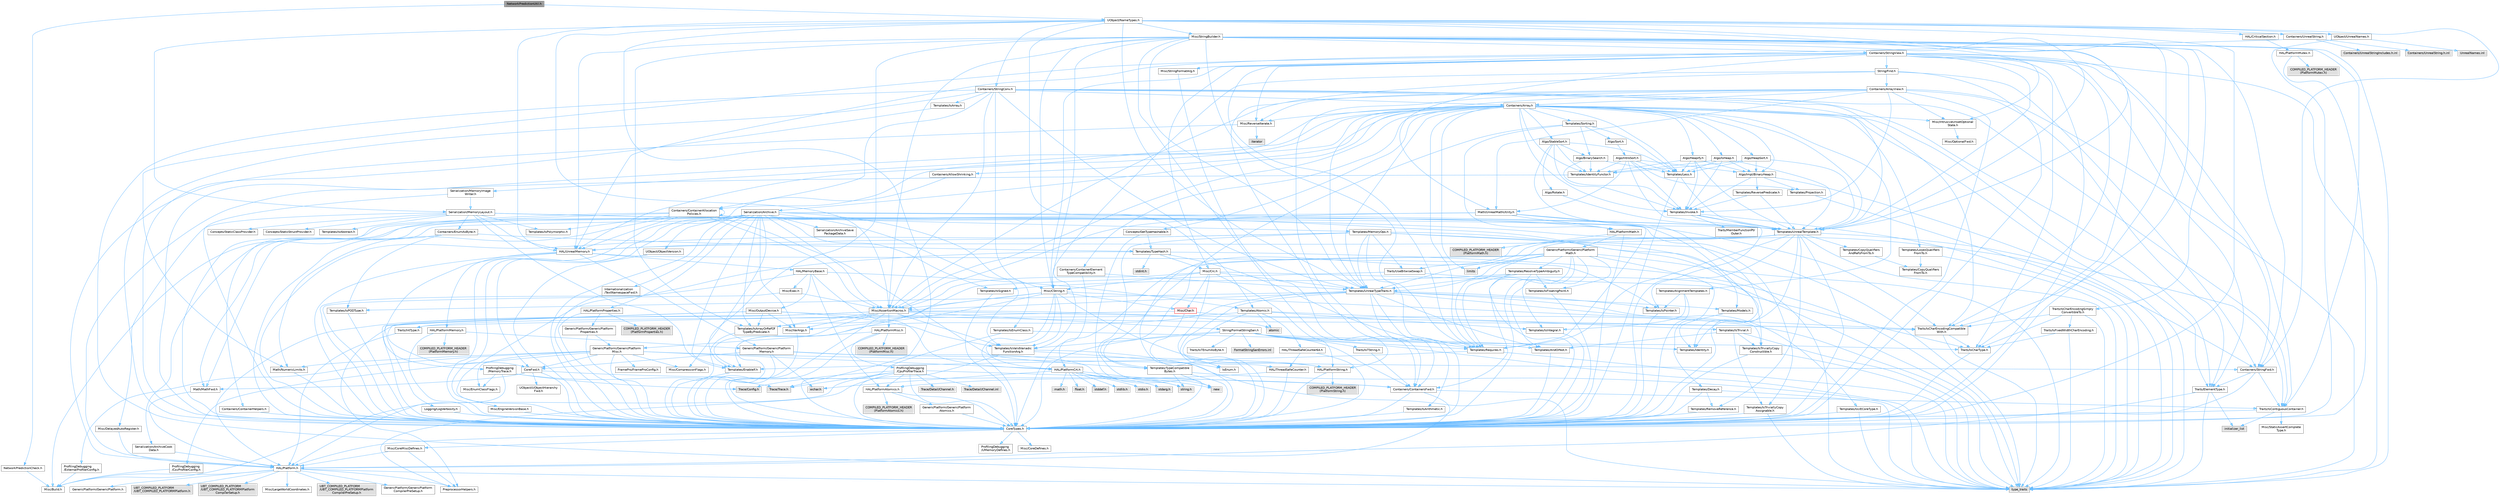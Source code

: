 digraph "NetworkPredictionUtil.h"
{
 // INTERACTIVE_SVG=YES
 // LATEX_PDF_SIZE
  bgcolor="transparent";
  edge [fontname=Helvetica,fontsize=10,labelfontname=Helvetica,labelfontsize=10];
  node [fontname=Helvetica,fontsize=10,shape=box,height=0.2,width=0.4];
  Node1 [id="Node000001",label="NetworkPredictionUtil.h",height=0.2,width=0.4,color="gray40", fillcolor="grey60", style="filled", fontcolor="black",tooltip=" "];
  Node1 -> Node2 [id="edge1_Node000001_Node000002",color="steelblue1",style="solid",tooltip=" "];
  Node2 [id="Node000002",label="NetworkPredictionCheck.h",height=0.2,width=0.4,color="grey40", fillcolor="white", style="filled",URL="$d9/df4/NetworkPredictionCheck_8h.html",tooltip=" "];
  Node2 -> Node3 [id="edge2_Node000002_Node000003",color="steelblue1",style="solid",tooltip=" "];
  Node3 [id="Node000003",label="Misc/Build.h",height=0.2,width=0.4,color="grey40", fillcolor="white", style="filled",URL="$d3/dbb/Build_8h.html",tooltip=" "];
  Node1 -> Node4 [id="edge3_Node000001_Node000004",color="steelblue1",style="solid",tooltip=" "];
  Node4 [id="Node000004",label="UObject/NameTypes.h",height=0.2,width=0.4,color="grey40", fillcolor="white", style="filled",URL="$d6/d35/NameTypes_8h.html",tooltip=" "];
  Node4 -> Node5 [id="edge4_Node000004_Node000005",color="steelblue1",style="solid",tooltip=" "];
  Node5 [id="Node000005",label="CoreTypes.h",height=0.2,width=0.4,color="grey40", fillcolor="white", style="filled",URL="$dc/dec/CoreTypes_8h.html",tooltip=" "];
  Node5 -> Node6 [id="edge5_Node000005_Node000006",color="steelblue1",style="solid",tooltip=" "];
  Node6 [id="Node000006",label="HAL/Platform.h",height=0.2,width=0.4,color="grey40", fillcolor="white", style="filled",URL="$d9/dd0/Platform_8h.html",tooltip=" "];
  Node6 -> Node3 [id="edge6_Node000006_Node000003",color="steelblue1",style="solid",tooltip=" "];
  Node6 -> Node7 [id="edge7_Node000006_Node000007",color="steelblue1",style="solid",tooltip=" "];
  Node7 [id="Node000007",label="Misc/LargeWorldCoordinates.h",height=0.2,width=0.4,color="grey40", fillcolor="white", style="filled",URL="$d2/dcb/LargeWorldCoordinates_8h.html",tooltip=" "];
  Node6 -> Node8 [id="edge8_Node000006_Node000008",color="steelblue1",style="solid",tooltip=" "];
  Node8 [id="Node000008",label="type_traits",height=0.2,width=0.4,color="grey60", fillcolor="#E0E0E0", style="filled",tooltip=" "];
  Node6 -> Node9 [id="edge9_Node000006_Node000009",color="steelblue1",style="solid",tooltip=" "];
  Node9 [id="Node000009",label="PreprocessorHelpers.h",height=0.2,width=0.4,color="grey40", fillcolor="white", style="filled",URL="$db/ddb/PreprocessorHelpers_8h.html",tooltip=" "];
  Node6 -> Node10 [id="edge10_Node000006_Node000010",color="steelblue1",style="solid",tooltip=" "];
  Node10 [id="Node000010",label="UBT_COMPILED_PLATFORM\l/UBT_COMPILED_PLATFORMPlatform\lCompilerPreSetup.h",height=0.2,width=0.4,color="grey60", fillcolor="#E0E0E0", style="filled",tooltip=" "];
  Node6 -> Node11 [id="edge11_Node000006_Node000011",color="steelblue1",style="solid",tooltip=" "];
  Node11 [id="Node000011",label="GenericPlatform/GenericPlatform\lCompilerPreSetup.h",height=0.2,width=0.4,color="grey40", fillcolor="white", style="filled",URL="$d9/dc8/GenericPlatformCompilerPreSetup_8h.html",tooltip=" "];
  Node6 -> Node12 [id="edge12_Node000006_Node000012",color="steelblue1",style="solid",tooltip=" "];
  Node12 [id="Node000012",label="GenericPlatform/GenericPlatform.h",height=0.2,width=0.4,color="grey40", fillcolor="white", style="filled",URL="$d6/d84/GenericPlatform_8h.html",tooltip=" "];
  Node6 -> Node13 [id="edge13_Node000006_Node000013",color="steelblue1",style="solid",tooltip=" "];
  Node13 [id="Node000013",label="UBT_COMPILED_PLATFORM\l/UBT_COMPILED_PLATFORMPlatform.h",height=0.2,width=0.4,color="grey60", fillcolor="#E0E0E0", style="filled",tooltip=" "];
  Node6 -> Node14 [id="edge14_Node000006_Node000014",color="steelblue1",style="solid",tooltip=" "];
  Node14 [id="Node000014",label="UBT_COMPILED_PLATFORM\l/UBT_COMPILED_PLATFORMPlatform\lCompilerSetup.h",height=0.2,width=0.4,color="grey60", fillcolor="#E0E0E0", style="filled",tooltip=" "];
  Node5 -> Node15 [id="edge15_Node000005_Node000015",color="steelblue1",style="solid",tooltip=" "];
  Node15 [id="Node000015",label="ProfilingDebugging\l/UMemoryDefines.h",height=0.2,width=0.4,color="grey40", fillcolor="white", style="filled",URL="$d2/da2/UMemoryDefines_8h.html",tooltip=" "];
  Node5 -> Node16 [id="edge16_Node000005_Node000016",color="steelblue1",style="solid",tooltip=" "];
  Node16 [id="Node000016",label="Misc/CoreMiscDefines.h",height=0.2,width=0.4,color="grey40", fillcolor="white", style="filled",URL="$da/d38/CoreMiscDefines_8h.html",tooltip=" "];
  Node16 -> Node6 [id="edge17_Node000016_Node000006",color="steelblue1",style="solid",tooltip=" "];
  Node16 -> Node9 [id="edge18_Node000016_Node000009",color="steelblue1",style="solid",tooltip=" "];
  Node5 -> Node17 [id="edge19_Node000005_Node000017",color="steelblue1",style="solid",tooltip=" "];
  Node17 [id="Node000017",label="Misc/CoreDefines.h",height=0.2,width=0.4,color="grey40", fillcolor="white", style="filled",URL="$d3/dd2/CoreDefines_8h.html",tooltip=" "];
  Node4 -> Node18 [id="edge20_Node000004_Node000018",color="steelblue1",style="solid",tooltip=" "];
  Node18 [id="Node000018",label="Misc/AssertionMacros.h",height=0.2,width=0.4,color="grey40", fillcolor="white", style="filled",URL="$d0/dfa/AssertionMacros_8h.html",tooltip=" "];
  Node18 -> Node5 [id="edge21_Node000018_Node000005",color="steelblue1",style="solid",tooltip=" "];
  Node18 -> Node6 [id="edge22_Node000018_Node000006",color="steelblue1",style="solid",tooltip=" "];
  Node18 -> Node19 [id="edge23_Node000018_Node000019",color="steelblue1",style="solid",tooltip=" "];
  Node19 [id="Node000019",label="HAL/PlatformMisc.h",height=0.2,width=0.4,color="grey40", fillcolor="white", style="filled",URL="$d0/df5/PlatformMisc_8h.html",tooltip=" "];
  Node19 -> Node5 [id="edge24_Node000019_Node000005",color="steelblue1",style="solid",tooltip=" "];
  Node19 -> Node20 [id="edge25_Node000019_Node000020",color="steelblue1",style="solid",tooltip=" "];
  Node20 [id="Node000020",label="GenericPlatform/GenericPlatform\lMisc.h",height=0.2,width=0.4,color="grey40", fillcolor="white", style="filled",URL="$db/d9a/GenericPlatformMisc_8h.html",tooltip=" "];
  Node20 -> Node21 [id="edge26_Node000020_Node000021",color="steelblue1",style="solid",tooltip=" "];
  Node21 [id="Node000021",label="Containers/StringFwd.h",height=0.2,width=0.4,color="grey40", fillcolor="white", style="filled",URL="$df/d37/StringFwd_8h.html",tooltip=" "];
  Node21 -> Node5 [id="edge27_Node000021_Node000005",color="steelblue1",style="solid",tooltip=" "];
  Node21 -> Node22 [id="edge28_Node000021_Node000022",color="steelblue1",style="solid",tooltip=" "];
  Node22 [id="Node000022",label="Traits/ElementType.h",height=0.2,width=0.4,color="grey40", fillcolor="white", style="filled",URL="$d5/d4f/ElementType_8h.html",tooltip=" "];
  Node22 -> Node6 [id="edge29_Node000022_Node000006",color="steelblue1",style="solid",tooltip=" "];
  Node22 -> Node23 [id="edge30_Node000022_Node000023",color="steelblue1",style="solid",tooltip=" "];
  Node23 [id="Node000023",label="initializer_list",height=0.2,width=0.4,color="grey60", fillcolor="#E0E0E0", style="filled",tooltip=" "];
  Node22 -> Node8 [id="edge31_Node000022_Node000008",color="steelblue1",style="solid",tooltip=" "];
  Node21 -> Node24 [id="edge32_Node000021_Node000024",color="steelblue1",style="solid",tooltip=" "];
  Node24 [id="Node000024",label="Traits/IsContiguousContainer.h",height=0.2,width=0.4,color="grey40", fillcolor="white", style="filled",URL="$d5/d3c/IsContiguousContainer_8h.html",tooltip=" "];
  Node24 -> Node5 [id="edge33_Node000024_Node000005",color="steelblue1",style="solid",tooltip=" "];
  Node24 -> Node25 [id="edge34_Node000024_Node000025",color="steelblue1",style="solid",tooltip=" "];
  Node25 [id="Node000025",label="Misc/StaticAssertComplete\lType.h",height=0.2,width=0.4,color="grey40", fillcolor="white", style="filled",URL="$d5/d4e/StaticAssertCompleteType_8h.html",tooltip=" "];
  Node24 -> Node23 [id="edge35_Node000024_Node000023",color="steelblue1",style="solid",tooltip=" "];
  Node20 -> Node26 [id="edge36_Node000020_Node000026",color="steelblue1",style="solid",tooltip=" "];
  Node26 [id="Node000026",label="CoreFwd.h",height=0.2,width=0.4,color="grey40", fillcolor="white", style="filled",URL="$d1/d1e/CoreFwd_8h.html",tooltip=" "];
  Node26 -> Node5 [id="edge37_Node000026_Node000005",color="steelblue1",style="solid",tooltip=" "];
  Node26 -> Node27 [id="edge38_Node000026_Node000027",color="steelblue1",style="solid",tooltip=" "];
  Node27 [id="Node000027",label="Containers/ContainersFwd.h",height=0.2,width=0.4,color="grey40", fillcolor="white", style="filled",URL="$d4/d0a/ContainersFwd_8h.html",tooltip=" "];
  Node27 -> Node6 [id="edge39_Node000027_Node000006",color="steelblue1",style="solid",tooltip=" "];
  Node27 -> Node5 [id="edge40_Node000027_Node000005",color="steelblue1",style="solid",tooltip=" "];
  Node27 -> Node24 [id="edge41_Node000027_Node000024",color="steelblue1",style="solid",tooltip=" "];
  Node26 -> Node28 [id="edge42_Node000026_Node000028",color="steelblue1",style="solid",tooltip=" "];
  Node28 [id="Node000028",label="Math/MathFwd.h",height=0.2,width=0.4,color="grey40", fillcolor="white", style="filled",URL="$d2/d10/MathFwd_8h.html",tooltip=" "];
  Node28 -> Node6 [id="edge43_Node000028_Node000006",color="steelblue1",style="solid",tooltip=" "];
  Node26 -> Node29 [id="edge44_Node000026_Node000029",color="steelblue1",style="solid",tooltip=" "];
  Node29 [id="Node000029",label="UObject/UObjectHierarchy\lFwd.h",height=0.2,width=0.4,color="grey40", fillcolor="white", style="filled",URL="$d3/d13/UObjectHierarchyFwd_8h.html",tooltip=" "];
  Node20 -> Node5 [id="edge45_Node000020_Node000005",color="steelblue1",style="solid",tooltip=" "];
  Node20 -> Node30 [id="edge46_Node000020_Node000030",color="steelblue1",style="solid",tooltip=" "];
  Node30 [id="Node000030",label="FramePro/FrameProConfig.h",height=0.2,width=0.4,color="grey40", fillcolor="white", style="filled",URL="$d7/d90/FrameProConfig_8h.html",tooltip=" "];
  Node20 -> Node31 [id="edge47_Node000020_Node000031",color="steelblue1",style="solid",tooltip=" "];
  Node31 [id="Node000031",label="HAL/PlatformCrt.h",height=0.2,width=0.4,color="grey40", fillcolor="white", style="filled",URL="$d8/d75/PlatformCrt_8h.html",tooltip=" "];
  Node31 -> Node32 [id="edge48_Node000031_Node000032",color="steelblue1",style="solid",tooltip=" "];
  Node32 [id="Node000032",label="new",height=0.2,width=0.4,color="grey60", fillcolor="#E0E0E0", style="filled",tooltip=" "];
  Node31 -> Node33 [id="edge49_Node000031_Node000033",color="steelblue1",style="solid",tooltip=" "];
  Node33 [id="Node000033",label="wchar.h",height=0.2,width=0.4,color="grey60", fillcolor="#E0E0E0", style="filled",tooltip=" "];
  Node31 -> Node34 [id="edge50_Node000031_Node000034",color="steelblue1",style="solid",tooltip=" "];
  Node34 [id="Node000034",label="stddef.h",height=0.2,width=0.4,color="grey60", fillcolor="#E0E0E0", style="filled",tooltip=" "];
  Node31 -> Node35 [id="edge51_Node000031_Node000035",color="steelblue1",style="solid",tooltip=" "];
  Node35 [id="Node000035",label="stdlib.h",height=0.2,width=0.4,color="grey60", fillcolor="#E0E0E0", style="filled",tooltip=" "];
  Node31 -> Node36 [id="edge52_Node000031_Node000036",color="steelblue1",style="solid",tooltip=" "];
  Node36 [id="Node000036",label="stdio.h",height=0.2,width=0.4,color="grey60", fillcolor="#E0E0E0", style="filled",tooltip=" "];
  Node31 -> Node37 [id="edge53_Node000031_Node000037",color="steelblue1",style="solid",tooltip=" "];
  Node37 [id="Node000037",label="stdarg.h",height=0.2,width=0.4,color="grey60", fillcolor="#E0E0E0", style="filled",tooltip=" "];
  Node31 -> Node38 [id="edge54_Node000031_Node000038",color="steelblue1",style="solid",tooltip=" "];
  Node38 [id="Node000038",label="math.h",height=0.2,width=0.4,color="grey60", fillcolor="#E0E0E0", style="filled",tooltip=" "];
  Node31 -> Node39 [id="edge55_Node000031_Node000039",color="steelblue1",style="solid",tooltip=" "];
  Node39 [id="Node000039",label="float.h",height=0.2,width=0.4,color="grey60", fillcolor="#E0E0E0", style="filled",tooltip=" "];
  Node31 -> Node40 [id="edge56_Node000031_Node000040",color="steelblue1",style="solid",tooltip=" "];
  Node40 [id="Node000040",label="string.h",height=0.2,width=0.4,color="grey60", fillcolor="#E0E0E0", style="filled",tooltip=" "];
  Node20 -> Node41 [id="edge57_Node000020_Node000041",color="steelblue1",style="solid",tooltip=" "];
  Node41 [id="Node000041",label="Math/NumericLimits.h",height=0.2,width=0.4,color="grey40", fillcolor="white", style="filled",URL="$df/d1b/NumericLimits_8h.html",tooltip=" "];
  Node41 -> Node5 [id="edge58_Node000041_Node000005",color="steelblue1",style="solid",tooltip=" "];
  Node20 -> Node42 [id="edge59_Node000020_Node000042",color="steelblue1",style="solid",tooltip=" "];
  Node42 [id="Node000042",label="Misc/CompressionFlags.h",height=0.2,width=0.4,color="grey40", fillcolor="white", style="filled",URL="$d9/d76/CompressionFlags_8h.html",tooltip=" "];
  Node20 -> Node43 [id="edge60_Node000020_Node000043",color="steelblue1",style="solid",tooltip=" "];
  Node43 [id="Node000043",label="Misc/EnumClassFlags.h",height=0.2,width=0.4,color="grey40", fillcolor="white", style="filled",URL="$d8/de7/EnumClassFlags_8h.html",tooltip=" "];
  Node20 -> Node44 [id="edge61_Node000020_Node000044",color="steelblue1",style="solid",tooltip=" "];
  Node44 [id="Node000044",label="ProfilingDebugging\l/CsvProfilerConfig.h",height=0.2,width=0.4,color="grey40", fillcolor="white", style="filled",URL="$d3/d88/CsvProfilerConfig_8h.html",tooltip=" "];
  Node44 -> Node3 [id="edge62_Node000044_Node000003",color="steelblue1",style="solid",tooltip=" "];
  Node20 -> Node45 [id="edge63_Node000020_Node000045",color="steelblue1",style="solid",tooltip=" "];
  Node45 [id="Node000045",label="ProfilingDebugging\l/ExternalProfilerConfig.h",height=0.2,width=0.4,color="grey40", fillcolor="white", style="filled",URL="$d3/dbb/ExternalProfilerConfig_8h.html",tooltip=" "];
  Node45 -> Node3 [id="edge64_Node000045_Node000003",color="steelblue1",style="solid",tooltip=" "];
  Node19 -> Node46 [id="edge65_Node000019_Node000046",color="steelblue1",style="solid",tooltip=" "];
  Node46 [id="Node000046",label="COMPILED_PLATFORM_HEADER\l(PlatformMisc.h)",height=0.2,width=0.4,color="grey60", fillcolor="#E0E0E0", style="filled",tooltip=" "];
  Node19 -> Node47 [id="edge66_Node000019_Node000047",color="steelblue1",style="solid",tooltip=" "];
  Node47 [id="Node000047",label="ProfilingDebugging\l/CpuProfilerTrace.h",height=0.2,width=0.4,color="grey40", fillcolor="white", style="filled",URL="$da/dcb/CpuProfilerTrace_8h.html",tooltip=" "];
  Node47 -> Node5 [id="edge67_Node000047_Node000005",color="steelblue1",style="solid",tooltip=" "];
  Node47 -> Node27 [id="edge68_Node000047_Node000027",color="steelblue1",style="solid",tooltip=" "];
  Node47 -> Node48 [id="edge69_Node000047_Node000048",color="steelblue1",style="solid",tooltip=" "];
  Node48 [id="Node000048",label="HAL/PlatformAtomics.h",height=0.2,width=0.4,color="grey40", fillcolor="white", style="filled",URL="$d3/d36/PlatformAtomics_8h.html",tooltip=" "];
  Node48 -> Node5 [id="edge70_Node000048_Node000005",color="steelblue1",style="solid",tooltip=" "];
  Node48 -> Node49 [id="edge71_Node000048_Node000049",color="steelblue1",style="solid",tooltip=" "];
  Node49 [id="Node000049",label="GenericPlatform/GenericPlatform\lAtomics.h",height=0.2,width=0.4,color="grey40", fillcolor="white", style="filled",URL="$da/d72/GenericPlatformAtomics_8h.html",tooltip=" "];
  Node49 -> Node5 [id="edge72_Node000049_Node000005",color="steelblue1",style="solid",tooltip=" "];
  Node48 -> Node50 [id="edge73_Node000048_Node000050",color="steelblue1",style="solid",tooltip=" "];
  Node50 [id="Node000050",label="COMPILED_PLATFORM_HEADER\l(PlatformAtomics.h)",height=0.2,width=0.4,color="grey60", fillcolor="#E0E0E0", style="filled",tooltip=" "];
  Node47 -> Node9 [id="edge74_Node000047_Node000009",color="steelblue1",style="solid",tooltip=" "];
  Node47 -> Node3 [id="edge75_Node000047_Node000003",color="steelblue1",style="solid",tooltip=" "];
  Node47 -> Node51 [id="edge76_Node000047_Node000051",color="steelblue1",style="solid",tooltip=" "];
  Node51 [id="Node000051",label="Trace/Config.h",height=0.2,width=0.4,color="grey60", fillcolor="#E0E0E0", style="filled",tooltip=" "];
  Node47 -> Node52 [id="edge77_Node000047_Node000052",color="steelblue1",style="solid",tooltip=" "];
  Node52 [id="Node000052",label="Trace/Detail/Channel.h",height=0.2,width=0.4,color="grey60", fillcolor="#E0E0E0", style="filled",tooltip=" "];
  Node47 -> Node53 [id="edge78_Node000047_Node000053",color="steelblue1",style="solid",tooltip=" "];
  Node53 [id="Node000053",label="Trace/Detail/Channel.inl",height=0.2,width=0.4,color="grey60", fillcolor="#E0E0E0", style="filled",tooltip=" "];
  Node47 -> Node54 [id="edge79_Node000047_Node000054",color="steelblue1",style="solid",tooltip=" "];
  Node54 [id="Node000054",label="Trace/Trace.h",height=0.2,width=0.4,color="grey60", fillcolor="#E0E0E0", style="filled",tooltip=" "];
  Node18 -> Node9 [id="edge80_Node000018_Node000009",color="steelblue1",style="solid",tooltip=" "];
  Node18 -> Node55 [id="edge81_Node000018_Node000055",color="steelblue1",style="solid",tooltip=" "];
  Node55 [id="Node000055",label="Templates/EnableIf.h",height=0.2,width=0.4,color="grey40", fillcolor="white", style="filled",URL="$d7/d60/EnableIf_8h.html",tooltip=" "];
  Node55 -> Node5 [id="edge82_Node000055_Node000005",color="steelblue1",style="solid",tooltip=" "];
  Node18 -> Node56 [id="edge83_Node000018_Node000056",color="steelblue1",style="solid",tooltip=" "];
  Node56 [id="Node000056",label="Templates/IsArrayOrRefOf\lTypeByPredicate.h",height=0.2,width=0.4,color="grey40", fillcolor="white", style="filled",URL="$d6/da1/IsArrayOrRefOfTypeByPredicate_8h.html",tooltip=" "];
  Node56 -> Node5 [id="edge84_Node000056_Node000005",color="steelblue1",style="solid",tooltip=" "];
  Node18 -> Node57 [id="edge85_Node000018_Node000057",color="steelblue1",style="solid",tooltip=" "];
  Node57 [id="Node000057",label="Templates/IsValidVariadic\lFunctionArg.h",height=0.2,width=0.4,color="grey40", fillcolor="white", style="filled",URL="$d0/dc8/IsValidVariadicFunctionArg_8h.html",tooltip=" "];
  Node57 -> Node5 [id="edge86_Node000057_Node000005",color="steelblue1",style="solid",tooltip=" "];
  Node57 -> Node58 [id="edge87_Node000057_Node000058",color="steelblue1",style="solid",tooltip=" "];
  Node58 [id="Node000058",label="IsEnum.h",height=0.2,width=0.4,color="grey40", fillcolor="white", style="filled",URL="$d4/de5/IsEnum_8h.html",tooltip=" "];
  Node57 -> Node8 [id="edge88_Node000057_Node000008",color="steelblue1",style="solid",tooltip=" "];
  Node18 -> Node59 [id="edge89_Node000018_Node000059",color="steelblue1",style="solid",tooltip=" "];
  Node59 [id="Node000059",label="Traits/IsCharEncodingCompatible\lWith.h",height=0.2,width=0.4,color="grey40", fillcolor="white", style="filled",URL="$df/dd1/IsCharEncodingCompatibleWith_8h.html",tooltip=" "];
  Node59 -> Node8 [id="edge90_Node000059_Node000008",color="steelblue1",style="solid",tooltip=" "];
  Node59 -> Node60 [id="edge91_Node000059_Node000060",color="steelblue1",style="solid",tooltip=" "];
  Node60 [id="Node000060",label="Traits/IsCharType.h",height=0.2,width=0.4,color="grey40", fillcolor="white", style="filled",URL="$db/d51/IsCharType_8h.html",tooltip=" "];
  Node60 -> Node5 [id="edge92_Node000060_Node000005",color="steelblue1",style="solid",tooltip=" "];
  Node18 -> Node61 [id="edge93_Node000018_Node000061",color="steelblue1",style="solid",tooltip=" "];
  Node61 [id="Node000061",label="Misc/VarArgs.h",height=0.2,width=0.4,color="grey40", fillcolor="white", style="filled",URL="$d5/d6f/VarArgs_8h.html",tooltip=" "];
  Node61 -> Node5 [id="edge94_Node000061_Node000005",color="steelblue1",style="solid",tooltip=" "];
  Node18 -> Node62 [id="edge95_Node000018_Node000062",color="steelblue1",style="solid",tooltip=" "];
  Node62 [id="Node000062",label="String/FormatStringSan.h",height=0.2,width=0.4,color="grey40", fillcolor="white", style="filled",URL="$d3/d8b/FormatStringSan_8h.html",tooltip=" "];
  Node62 -> Node8 [id="edge96_Node000062_Node000008",color="steelblue1",style="solid",tooltip=" "];
  Node62 -> Node5 [id="edge97_Node000062_Node000005",color="steelblue1",style="solid",tooltip=" "];
  Node62 -> Node63 [id="edge98_Node000062_Node000063",color="steelblue1",style="solid",tooltip=" "];
  Node63 [id="Node000063",label="Templates/Requires.h",height=0.2,width=0.4,color="grey40", fillcolor="white", style="filled",URL="$dc/d96/Requires_8h.html",tooltip=" "];
  Node63 -> Node55 [id="edge99_Node000063_Node000055",color="steelblue1",style="solid",tooltip=" "];
  Node63 -> Node8 [id="edge100_Node000063_Node000008",color="steelblue1",style="solid",tooltip=" "];
  Node62 -> Node64 [id="edge101_Node000062_Node000064",color="steelblue1",style="solid",tooltip=" "];
  Node64 [id="Node000064",label="Templates/Identity.h",height=0.2,width=0.4,color="grey40", fillcolor="white", style="filled",URL="$d0/dd5/Identity_8h.html",tooltip=" "];
  Node62 -> Node57 [id="edge102_Node000062_Node000057",color="steelblue1",style="solid",tooltip=" "];
  Node62 -> Node60 [id="edge103_Node000062_Node000060",color="steelblue1",style="solid",tooltip=" "];
  Node62 -> Node65 [id="edge104_Node000062_Node000065",color="steelblue1",style="solid",tooltip=" "];
  Node65 [id="Node000065",label="Traits/IsTEnumAsByte.h",height=0.2,width=0.4,color="grey40", fillcolor="white", style="filled",URL="$d1/de6/IsTEnumAsByte_8h.html",tooltip=" "];
  Node62 -> Node66 [id="edge105_Node000062_Node000066",color="steelblue1",style="solid",tooltip=" "];
  Node66 [id="Node000066",label="Traits/IsTString.h",height=0.2,width=0.4,color="grey40", fillcolor="white", style="filled",URL="$d0/df8/IsTString_8h.html",tooltip=" "];
  Node66 -> Node27 [id="edge106_Node000066_Node000027",color="steelblue1",style="solid",tooltip=" "];
  Node62 -> Node27 [id="edge107_Node000062_Node000027",color="steelblue1",style="solid",tooltip=" "];
  Node62 -> Node67 [id="edge108_Node000062_Node000067",color="steelblue1",style="solid",tooltip=" "];
  Node67 [id="Node000067",label="FormatStringSanErrors.inl",height=0.2,width=0.4,color="grey60", fillcolor="#E0E0E0", style="filled",tooltip=" "];
  Node18 -> Node68 [id="edge109_Node000018_Node000068",color="steelblue1",style="solid",tooltip=" "];
  Node68 [id="Node000068",label="atomic",height=0.2,width=0.4,color="grey60", fillcolor="#E0E0E0", style="filled",tooltip=" "];
  Node4 -> Node69 [id="edge110_Node000004_Node000069",color="steelblue1",style="solid",tooltip=" "];
  Node69 [id="Node000069",label="HAL/UnrealMemory.h",height=0.2,width=0.4,color="grey40", fillcolor="white", style="filled",URL="$d9/d96/UnrealMemory_8h.html",tooltip=" "];
  Node69 -> Node5 [id="edge111_Node000069_Node000005",color="steelblue1",style="solid",tooltip=" "];
  Node69 -> Node70 [id="edge112_Node000069_Node000070",color="steelblue1",style="solid",tooltip=" "];
  Node70 [id="Node000070",label="GenericPlatform/GenericPlatform\lMemory.h",height=0.2,width=0.4,color="grey40", fillcolor="white", style="filled",URL="$dd/d22/GenericPlatformMemory_8h.html",tooltip=" "];
  Node70 -> Node26 [id="edge113_Node000070_Node000026",color="steelblue1",style="solid",tooltip=" "];
  Node70 -> Node5 [id="edge114_Node000070_Node000005",color="steelblue1",style="solid",tooltip=" "];
  Node70 -> Node71 [id="edge115_Node000070_Node000071",color="steelblue1",style="solid",tooltip=" "];
  Node71 [id="Node000071",label="HAL/PlatformString.h",height=0.2,width=0.4,color="grey40", fillcolor="white", style="filled",URL="$db/db5/PlatformString_8h.html",tooltip=" "];
  Node71 -> Node5 [id="edge116_Node000071_Node000005",color="steelblue1",style="solid",tooltip=" "];
  Node71 -> Node72 [id="edge117_Node000071_Node000072",color="steelblue1",style="solid",tooltip=" "];
  Node72 [id="Node000072",label="COMPILED_PLATFORM_HEADER\l(PlatformString.h)",height=0.2,width=0.4,color="grey60", fillcolor="#E0E0E0", style="filled",tooltip=" "];
  Node70 -> Node40 [id="edge118_Node000070_Node000040",color="steelblue1",style="solid",tooltip=" "];
  Node70 -> Node33 [id="edge119_Node000070_Node000033",color="steelblue1",style="solid",tooltip=" "];
  Node69 -> Node73 [id="edge120_Node000069_Node000073",color="steelblue1",style="solid",tooltip=" "];
  Node73 [id="Node000073",label="HAL/MemoryBase.h",height=0.2,width=0.4,color="grey40", fillcolor="white", style="filled",URL="$d6/d9f/MemoryBase_8h.html",tooltip=" "];
  Node73 -> Node5 [id="edge121_Node000073_Node000005",color="steelblue1",style="solid",tooltip=" "];
  Node73 -> Node48 [id="edge122_Node000073_Node000048",color="steelblue1",style="solid",tooltip=" "];
  Node73 -> Node31 [id="edge123_Node000073_Node000031",color="steelblue1",style="solid",tooltip=" "];
  Node73 -> Node74 [id="edge124_Node000073_Node000074",color="steelblue1",style="solid",tooltip=" "];
  Node74 [id="Node000074",label="Misc/Exec.h",height=0.2,width=0.4,color="grey40", fillcolor="white", style="filled",URL="$de/ddb/Exec_8h.html",tooltip=" "];
  Node74 -> Node5 [id="edge125_Node000074_Node000005",color="steelblue1",style="solid",tooltip=" "];
  Node74 -> Node18 [id="edge126_Node000074_Node000018",color="steelblue1",style="solid",tooltip=" "];
  Node73 -> Node75 [id="edge127_Node000073_Node000075",color="steelblue1",style="solid",tooltip=" "];
  Node75 [id="Node000075",label="Misc/OutputDevice.h",height=0.2,width=0.4,color="grey40", fillcolor="white", style="filled",URL="$d7/d32/OutputDevice_8h.html",tooltip=" "];
  Node75 -> Node26 [id="edge128_Node000075_Node000026",color="steelblue1",style="solid",tooltip=" "];
  Node75 -> Node5 [id="edge129_Node000075_Node000005",color="steelblue1",style="solid",tooltip=" "];
  Node75 -> Node76 [id="edge130_Node000075_Node000076",color="steelblue1",style="solid",tooltip=" "];
  Node76 [id="Node000076",label="Logging/LogVerbosity.h",height=0.2,width=0.4,color="grey40", fillcolor="white", style="filled",URL="$d2/d8f/LogVerbosity_8h.html",tooltip=" "];
  Node76 -> Node5 [id="edge131_Node000076_Node000005",color="steelblue1",style="solid",tooltip=" "];
  Node75 -> Node61 [id="edge132_Node000075_Node000061",color="steelblue1",style="solid",tooltip=" "];
  Node75 -> Node56 [id="edge133_Node000075_Node000056",color="steelblue1",style="solid",tooltip=" "];
  Node75 -> Node57 [id="edge134_Node000075_Node000057",color="steelblue1",style="solid",tooltip=" "];
  Node75 -> Node59 [id="edge135_Node000075_Node000059",color="steelblue1",style="solid",tooltip=" "];
  Node73 -> Node77 [id="edge136_Node000073_Node000077",color="steelblue1",style="solid",tooltip=" "];
  Node77 [id="Node000077",label="Templates/Atomic.h",height=0.2,width=0.4,color="grey40", fillcolor="white", style="filled",URL="$d3/d91/Atomic_8h.html",tooltip=" "];
  Node77 -> Node78 [id="edge137_Node000077_Node000078",color="steelblue1",style="solid",tooltip=" "];
  Node78 [id="Node000078",label="HAL/ThreadSafeCounter.h",height=0.2,width=0.4,color="grey40", fillcolor="white", style="filled",URL="$dc/dc9/ThreadSafeCounter_8h.html",tooltip=" "];
  Node78 -> Node5 [id="edge138_Node000078_Node000005",color="steelblue1",style="solid",tooltip=" "];
  Node78 -> Node48 [id="edge139_Node000078_Node000048",color="steelblue1",style="solid",tooltip=" "];
  Node77 -> Node79 [id="edge140_Node000077_Node000079",color="steelblue1",style="solid",tooltip=" "];
  Node79 [id="Node000079",label="HAL/ThreadSafeCounter64.h",height=0.2,width=0.4,color="grey40", fillcolor="white", style="filled",URL="$d0/d12/ThreadSafeCounter64_8h.html",tooltip=" "];
  Node79 -> Node5 [id="edge141_Node000079_Node000005",color="steelblue1",style="solid",tooltip=" "];
  Node79 -> Node78 [id="edge142_Node000079_Node000078",color="steelblue1",style="solid",tooltip=" "];
  Node77 -> Node80 [id="edge143_Node000077_Node000080",color="steelblue1",style="solid",tooltip=" "];
  Node80 [id="Node000080",label="Templates/IsIntegral.h",height=0.2,width=0.4,color="grey40", fillcolor="white", style="filled",URL="$da/d64/IsIntegral_8h.html",tooltip=" "];
  Node80 -> Node5 [id="edge144_Node000080_Node000005",color="steelblue1",style="solid",tooltip=" "];
  Node77 -> Node81 [id="edge145_Node000077_Node000081",color="steelblue1",style="solid",tooltip=" "];
  Node81 [id="Node000081",label="Templates/IsTrivial.h",height=0.2,width=0.4,color="grey40", fillcolor="white", style="filled",URL="$da/d4c/IsTrivial_8h.html",tooltip=" "];
  Node81 -> Node82 [id="edge146_Node000081_Node000082",color="steelblue1",style="solid",tooltip=" "];
  Node82 [id="Node000082",label="Templates/AndOrNot.h",height=0.2,width=0.4,color="grey40", fillcolor="white", style="filled",URL="$db/d0a/AndOrNot_8h.html",tooltip=" "];
  Node82 -> Node5 [id="edge147_Node000082_Node000005",color="steelblue1",style="solid",tooltip=" "];
  Node81 -> Node83 [id="edge148_Node000081_Node000083",color="steelblue1",style="solid",tooltip=" "];
  Node83 [id="Node000083",label="Templates/IsTriviallyCopy\lConstructible.h",height=0.2,width=0.4,color="grey40", fillcolor="white", style="filled",URL="$d3/d78/IsTriviallyCopyConstructible_8h.html",tooltip=" "];
  Node83 -> Node5 [id="edge149_Node000083_Node000005",color="steelblue1",style="solid",tooltip=" "];
  Node83 -> Node8 [id="edge150_Node000083_Node000008",color="steelblue1",style="solid",tooltip=" "];
  Node81 -> Node84 [id="edge151_Node000081_Node000084",color="steelblue1",style="solid",tooltip=" "];
  Node84 [id="Node000084",label="Templates/IsTriviallyCopy\lAssignable.h",height=0.2,width=0.4,color="grey40", fillcolor="white", style="filled",URL="$d2/df2/IsTriviallyCopyAssignable_8h.html",tooltip=" "];
  Node84 -> Node5 [id="edge152_Node000084_Node000005",color="steelblue1",style="solid",tooltip=" "];
  Node84 -> Node8 [id="edge153_Node000084_Node000008",color="steelblue1",style="solid",tooltip=" "];
  Node81 -> Node8 [id="edge154_Node000081_Node000008",color="steelblue1",style="solid",tooltip=" "];
  Node77 -> Node85 [id="edge155_Node000077_Node000085",color="steelblue1",style="solid",tooltip=" "];
  Node85 [id="Node000085",label="Traits/IntType.h",height=0.2,width=0.4,color="grey40", fillcolor="white", style="filled",URL="$d7/deb/IntType_8h.html",tooltip=" "];
  Node85 -> Node6 [id="edge156_Node000085_Node000006",color="steelblue1",style="solid",tooltip=" "];
  Node77 -> Node68 [id="edge157_Node000077_Node000068",color="steelblue1",style="solid",tooltip=" "];
  Node69 -> Node86 [id="edge158_Node000069_Node000086",color="steelblue1",style="solid",tooltip=" "];
  Node86 [id="Node000086",label="HAL/PlatformMemory.h",height=0.2,width=0.4,color="grey40", fillcolor="white", style="filled",URL="$de/d68/PlatformMemory_8h.html",tooltip=" "];
  Node86 -> Node5 [id="edge159_Node000086_Node000005",color="steelblue1",style="solid",tooltip=" "];
  Node86 -> Node70 [id="edge160_Node000086_Node000070",color="steelblue1",style="solid",tooltip=" "];
  Node86 -> Node87 [id="edge161_Node000086_Node000087",color="steelblue1",style="solid",tooltip=" "];
  Node87 [id="Node000087",label="COMPILED_PLATFORM_HEADER\l(PlatformMemory.h)",height=0.2,width=0.4,color="grey60", fillcolor="#E0E0E0", style="filled",tooltip=" "];
  Node69 -> Node88 [id="edge162_Node000069_Node000088",color="steelblue1",style="solid",tooltip=" "];
  Node88 [id="Node000088",label="ProfilingDebugging\l/MemoryTrace.h",height=0.2,width=0.4,color="grey40", fillcolor="white", style="filled",URL="$da/dd7/MemoryTrace_8h.html",tooltip=" "];
  Node88 -> Node6 [id="edge163_Node000088_Node000006",color="steelblue1",style="solid",tooltip=" "];
  Node88 -> Node43 [id="edge164_Node000088_Node000043",color="steelblue1",style="solid",tooltip=" "];
  Node88 -> Node51 [id="edge165_Node000088_Node000051",color="steelblue1",style="solid",tooltip=" "];
  Node88 -> Node54 [id="edge166_Node000088_Node000054",color="steelblue1",style="solid",tooltip=" "];
  Node69 -> Node89 [id="edge167_Node000069_Node000089",color="steelblue1",style="solid",tooltip=" "];
  Node89 [id="Node000089",label="Templates/IsPointer.h",height=0.2,width=0.4,color="grey40", fillcolor="white", style="filled",URL="$d7/d05/IsPointer_8h.html",tooltip=" "];
  Node89 -> Node5 [id="edge168_Node000089_Node000005",color="steelblue1",style="solid",tooltip=" "];
  Node4 -> Node90 [id="edge169_Node000004_Node000090",color="steelblue1",style="solid",tooltip=" "];
  Node90 [id="Node000090",label="Templates/UnrealTypeTraits.h",height=0.2,width=0.4,color="grey40", fillcolor="white", style="filled",URL="$d2/d2d/UnrealTypeTraits_8h.html",tooltip=" "];
  Node90 -> Node5 [id="edge170_Node000090_Node000005",color="steelblue1",style="solid",tooltip=" "];
  Node90 -> Node89 [id="edge171_Node000090_Node000089",color="steelblue1",style="solid",tooltip=" "];
  Node90 -> Node18 [id="edge172_Node000090_Node000018",color="steelblue1",style="solid",tooltip=" "];
  Node90 -> Node82 [id="edge173_Node000090_Node000082",color="steelblue1",style="solid",tooltip=" "];
  Node90 -> Node55 [id="edge174_Node000090_Node000055",color="steelblue1",style="solid",tooltip=" "];
  Node90 -> Node91 [id="edge175_Node000090_Node000091",color="steelblue1",style="solid",tooltip=" "];
  Node91 [id="Node000091",label="Templates/IsArithmetic.h",height=0.2,width=0.4,color="grey40", fillcolor="white", style="filled",URL="$d2/d5d/IsArithmetic_8h.html",tooltip=" "];
  Node91 -> Node5 [id="edge176_Node000091_Node000005",color="steelblue1",style="solid",tooltip=" "];
  Node90 -> Node58 [id="edge177_Node000090_Node000058",color="steelblue1",style="solid",tooltip=" "];
  Node90 -> Node92 [id="edge178_Node000090_Node000092",color="steelblue1",style="solid",tooltip=" "];
  Node92 [id="Node000092",label="Templates/Models.h",height=0.2,width=0.4,color="grey40", fillcolor="white", style="filled",URL="$d3/d0c/Models_8h.html",tooltip=" "];
  Node92 -> Node64 [id="edge179_Node000092_Node000064",color="steelblue1",style="solid",tooltip=" "];
  Node90 -> Node93 [id="edge180_Node000090_Node000093",color="steelblue1",style="solid",tooltip=" "];
  Node93 [id="Node000093",label="Templates/IsPODType.h",height=0.2,width=0.4,color="grey40", fillcolor="white", style="filled",URL="$d7/db1/IsPODType_8h.html",tooltip=" "];
  Node93 -> Node5 [id="edge181_Node000093_Node000005",color="steelblue1",style="solid",tooltip=" "];
  Node90 -> Node94 [id="edge182_Node000090_Node000094",color="steelblue1",style="solid",tooltip=" "];
  Node94 [id="Node000094",label="Templates/IsUECoreType.h",height=0.2,width=0.4,color="grey40", fillcolor="white", style="filled",URL="$d1/db8/IsUECoreType_8h.html",tooltip=" "];
  Node94 -> Node5 [id="edge183_Node000094_Node000005",color="steelblue1",style="solid",tooltip=" "];
  Node94 -> Node8 [id="edge184_Node000094_Node000008",color="steelblue1",style="solid",tooltip=" "];
  Node90 -> Node83 [id="edge185_Node000090_Node000083",color="steelblue1",style="solid",tooltip=" "];
  Node4 -> Node95 [id="edge186_Node000004_Node000095",color="steelblue1",style="solid",tooltip=" "];
  Node95 [id="Node000095",label="Templates/UnrealTemplate.h",height=0.2,width=0.4,color="grey40", fillcolor="white", style="filled",URL="$d4/d24/UnrealTemplate_8h.html",tooltip=" "];
  Node95 -> Node5 [id="edge187_Node000095_Node000005",color="steelblue1",style="solid",tooltip=" "];
  Node95 -> Node89 [id="edge188_Node000095_Node000089",color="steelblue1",style="solid",tooltip=" "];
  Node95 -> Node69 [id="edge189_Node000095_Node000069",color="steelblue1",style="solid",tooltip=" "];
  Node95 -> Node96 [id="edge190_Node000095_Node000096",color="steelblue1",style="solid",tooltip=" "];
  Node96 [id="Node000096",label="Templates/CopyQualifiers\lAndRefsFromTo.h",height=0.2,width=0.4,color="grey40", fillcolor="white", style="filled",URL="$d3/db3/CopyQualifiersAndRefsFromTo_8h.html",tooltip=" "];
  Node96 -> Node97 [id="edge191_Node000096_Node000097",color="steelblue1",style="solid",tooltip=" "];
  Node97 [id="Node000097",label="Templates/CopyQualifiers\lFromTo.h",height=0.2,width=0.4,color="grey40", fillcolor="white", style="filled",URL="$d5/db4/CopyQualifiersFromTo_8h.html",tooltip=" "];
  Node95 -> Node90 [id="edge192_Node000095_Node000090",color="steelblue1",style="solid",tooltip=" "];
  Node95 -> Node98 [id="edge193_Node000095_Node000098",color="steelblue1",style="solid",tooltip=" "];
  Node98 [id="Node000098",label="Templates/RemoveReference.h",height=0.2,width=0.4,color="grey40", fillcolor="white", style="filled",URL="$da/dbe/RemoveReference_8h.html",tooltip=" "];
  Node98 -> Node5 [id="edge194_Node000098_Node000005",color="steelblue1",style="solid",tooltip=" "];
  Node95 -> Node63 [id="edge195_Node000095_Node000063",color="steelblue1",style="solid",tooltip=" "];
  Node95 -> Node99 [id="edge196_Node000095_Node000099",color="steelblue1",style="solid",tooltip=" "];
  Node99 [id="Node000099",label="Templates/TypeCompatible\lBytes.h",height=0.2,width=0.4,color="grey40", fillcolor="white", style="filled",URL="$df/d0a/TypeCompatibleBytes_8h.html",tooltip=" "];
  Node99 -> Node5 [id="edge197_Node000099_Node000005",color="steelblue1",style="solid",tooltip=" "];
  Node99 -> Node40 [id="edge198_Node000099_Node000040",color="steelblue1",style="solid",tooltip=" "];
  Node99 -> Node32 [id="edge199_Node000099_Node000032",color="steelblue1",style="solid",tooltip=" "];
  Node99 -> Node8 [id="edge200_Node000099_Node000008",color="steelblue1",style="solid",tooltip=" "];
  Node95 -> Node64 [id="edge201_Node000095_Node000064",color="steelblue1",style="solid",tooltip=" "];
  Node95 -> Node24 [id="edge202_Node000095_Node000024",color="steelblue1",style="solid",tooltip=" "];
  Node95 -> Node100 [id="edge203_Node000095_Node000100",color="steelblue1",style="solid",tooltip=" "];
  Node100 [id="Node000100",label="Traits/UseBitwiseSwap.h",height=0.2,width=0.4,color="grey40", fillcolor="white", style="filled",URL="$db/df3/UseBitwiseSwap_8h.html",tooltip=" "];
  Node100 -> Node5 [id="edge204_Node000100_Node000005",color="steelblue1",style="solid",tooltip=" "];
  Node100 -> Node8 [id="edge205_Node000100_Node000008",color="steelblue1",style="solid",tooltip=" "];
  Node95 -> Node8 [id="edge206_Node000095_Node000008",color="steelblue1",style="solid",tooltip=" "];
  Node4 -> Node101 [id="edge207_Node000004_Node000101",color="steelblue1",style="solid",tooltip=" "];
  Node101 [id="Node000101",label="Containers/UnrealString.h",height=0.2,width=0.4,color="grey40", fillcolor="white", style="filled",URL="$d5/dba/UnrealString_8h.html",tooltip=" "];
  Node101 -> Node102 [id="edge208_Node000101_Node000102",color="steelblue1",style="solid",tooltip=" "];
  Node102 [id="Node000102",label="Containers/UnrealStringIncludes.h.inl",height=0.2,width=0.4,color="grey60", fillcolor="#E0E0E0", style="filled",tooltip=" "];
  Node101 -> Node103 [id="edge209_Node000101_Node000103",color="steelblue1",style="solid",tooltip=" "];
  Node103 [id="Node000103",label="Containers/UnrealString.h.inl",height=0.2,width=0.4,color="grey60", fillcolor="#E0E0E0", style="filled",tooltip=" "];
  Node101 -> Node104 [id="edge210_Node000101_Node000104",color="steelblue1",style="solid",tooltip=" "];
  Node104 [id="Node000104",label="Misc/StringFormatArg.h",height=0.2,width=0.4,color="grey40", fillcolor="white", style="filled",URL="$d2/d16/StringFormatArg_8h.html",tooltip=" "];
  Node104 -> Node27 [id="edge211_Node000104_Node000027",color="steelblue1",style="solid",tooltip=" "];
  Node4 -> Node105 [id="edge212_Node000004_Node000105",color="steelblue1",style="solid",tooltip=" "];
  Node105 [id="Node000105",label="HAL/CriticalSection.h",height=0.2,width=0.4,color="grey40", fillcolor="white", style="filled",URL="$d6/d90/CriticalSection_8h.html",tooltip=" "];
  Node105 -> Node106 [id="edge213_Node000105_Node000106",color="steelblue1",style="solid",tooltip=" "];
  Node106 [id="Node000106",label="HAL/PlatformMutex.h",height=0.2,width=0.4,color="grey40", fillcolor="white", style="filled",URL="$d9/d0b/PlatformMutex_8h.html",tooltip=" "];
  Node106 -> Node5 [id="edge214_Node000106_Node000005",color="steelblue1",style="solid",tooltip=" "];
  Node106 -> Node107 [id="edge215_Node000106_Node000107",color="steelblue1",style="solid",tooltip=" "];
  Node107 [id="Node000107",label="COMPILED_PLATFORM_HEADER\l(PlatformMutex.h)",height=0.2,width=0.4,color="grey60", fillcolor="#E0E0E0", style="filled",tooltip=" "];
  Node4 -> Node108 [id="edge216_Node000004_Node000108",color="steelblue1",style="solid",tooltip=" "];
  Node108 [id="Node000108",label="Containers/StringConv.h",height=0.2,width=0.4,color="grey40", fillcolor="white", style="filled",URL="$d3/ddf/StringConv_8h.html",tooltip=" "];
  Node108 -> Node5 [id="edge217_Node000108_Node000005",color="steelblue1",style="solid",tooltip=" "];
  Node108 -> Node18 [id="edge218_Node000108_Node000018",color="steelblue1",style="solid",tooltip=" "];
  Node108 -> Node109 [id="edge219_Node000108_Node000109",color="steelblue1",style="solid",tooltip=" "];
  Node109 [id="Node000109",label="Containers/ContainerAllocation\lPolicies.h",height=0.2,width=0.4,color="grey40", fillcolor="white", style="filled",URL="$d7/dff/ContainerAllocationPolicies_8h.html",tooltip=" "];
  Node109 -> Node5 [id="edge220_Node000109_Node000005",color="steelblue1",style="solid",tooltip=" "];
  Node109 -> Node110 [id="edge221_Node000109_Node000110",color="steelblue1",style="solid",tooltip=" "];
  Node110 [id="Node000110",label="Containers/ContainerHelpers.h",height=0.2,width=0.4,color="grey40", fillcolor="white", style="filled",URL="$d7/d33/ContainerHelpers_8h.html",tooltip=" "];
  Node110 -> Node5 [id="edge222_Node000110_Node000005",color="steelblue1",style="solid",tooltip=" "];
  Node109 -> Node109 [id="edge223_Node000109_Node000109",color="steelblue1",style="solid",tooltip=" "];
  Node109 -> Node111 [id="edge224_Node000109_Node000111",color="steelblue1",style="solid",tooltip=" "];
  Node111 [id="Node000111",label="HAL/PlatformMath.h",height=0.2,width=0.4,color="grey40", fillcolor="white", style="filled",URL="$dc/d53/PlatformMath_8h.html",tooltip=" "];
  Node111 -> Node5 [id="edge225_Node000111_Node000005",color="steelblue1",style="solid",tooltip=" "];
  Node111 -> Node112 [id="edge226_Node000111_Node000112",color="steelblue1",style="solid",tooltip=" "];
  Node112 [id="Node000112",label="GenericPlatform/GenericPlatform\lMath.h",height=0.2,width=0.4,color="grey40", fillcolor="white", style="filled",URL="$d5/d79/GenericPlatformMath_8h.html",tooltip=" "];
  Node112 -> Node5 [id="edge227_Node000112_Node000005",color="steelblue1",style="solid",tooltip=" "];
  Node112 -> Node27 [id="edge228_Node000112_Node000027",color="steelblue1",style="solid",tooltip=" "];
  Node112 -> Node31 [id="edge229_Node000112_Node000031",color="steelblue1",style="solid",tooltip=" "];
  Node112 -> Node82 [id="edge230_Node000112_Node000082",color="steelblue1",style="solid",tooltip=" "];
  Node112 -> Node113 [id="edge231_Node000112_Node000113",color="steelblue1",style="solid",tooltip=" "];
  Node113 [id="Node000113",label="Templates/Decay.h",height=0.2,width=0.4,color="grey40", fillcolor="white", style="filled",URL="$dd/d0f/Decay_8h.html",tooltip=" "];
  Node113 -> Node5 [id="edge232_Node000113_Node000005",color="steelblue1",style="solid",tooltip=" "];
  Node113 -> Node98 [id="edge233_Node000113_Node000098",color="steelblue1",style="solid",tooltip=" "];
  Node113 -> Node8 [id="edge234_Node000113_Node000008",color="steelblue1",style="solid",tooltip=" "];
  Node112 -> Node114 [id="edge235_Node000112_Node000114",color="steelblue1",style="solid",tooltip=" "];
  Node114 [id="Node000114",label="Templates/IsFloatingPoint.h",height=0.2,width=0.4,color="grey40", fillcolor="white", style="filled",URL="$d3/d11/IsFloatingPoint_8h.html",tooltip=" "];
  Node114 -> Node5 [id="edge236_Node000114_Node000005",color="steelblue1",style="solid",tooltip=" "];
  Node112 -> Node90 [id="edge237_Node000112_Node000090",color="steelblue1",style="solid",tooltip=" "];
  Node112 -> Node63 [id="edge238_Node000112_Node000063",color="steelblue1",style="solid",tooltip=" "];
  Node112 -> Node115 [id="edge239_Node000112_Node000115",color="steelblue1",style="solid",tooltip=" "];
  Node115 [id="Node000115",label="Templates/ResolveTypeAmbiguity.h",height=0.2,width=0.4,color="grey40", fillcolor="white", style="filled",URL="$df/d1f/ResolveTypeAmbiguity_8h.html",tooltip=" "];
  Node115 -> Node5 [id="edge240_Node000115_Node000005",color="steelblue1",style="solid",tooltip=" "];
  Node115 -> Node114 [id="edge241_Node000115_Node000114",color="steelblue1",style="solid",tooltip=" "];
  Node115 -> Node90 [id="edge242_Node000115_Node000090",color="steelblue1",style="solid",tooltip=" "];
  Node115 -> Node116 [id="edge243_Node000115_Node000116",color="steelblue1",style="solid",tooltip=" "];
  Node116 [id="Node000116",label="Templates/IsSigned.h",height=0.2,width=0.4,color="grey40", fillcolor="white", style="filled",URL="$d8/dd8/IsSigned_8h.html",tooltip=" "];
  Node116 -> Node5 [id="edge244_Node000116_Node000005",color="steelblue1",style="solid",tooltip=" "];
  Node115 -> Node80 [id="edge245_Node000115_Node000080",color="steelblue1",style="solid",tooltip=" "];
  Node115 -> Node63 [id="edge246_Node000115_Node000063",color="steelblue1",style="solid",tooltip=" "];
  Node112 -> Node99 [id="edge247_Node000112_Node000099",color="steelblue1",style="solid",tooltip=" "];
  Node112 -> Node117 [id="edge248_Node000112_Node000117",color="steelblue1",style="solid",tooltip=" "];
  Node117 [id="Node000117",label="limits",height=0.2,width=0.4,color="grey60", fillcolor="#E0E0E0", style="filled",tooltip=" "];
  Node112 -> Node8 [id="edge249_Node000112_Node000008",color="steelblue1",style="solid",tooltip=" "];
  Node111 -> Node118 [id="edge250_Node000111_Node000118",color="steelblue1",style="solid",tooltip=" "];
  Node118 [id="Node000118",label="COMPILED_PLATFORM_HEADER\l(PlatformMath.h)",height=0.2,width=0.4,color="grey60", fillcolor="#E0E0E0", style="filled",tooltip=" "];
  Node109 -> Node69 [id="edge251_Node000109_Node000069",color="steelblue1",style="solid",tooltip=" "];
  Node109 -> Node41 [id="edge252_Node000109_Node000041",color="steelblue1",style="solid",tooltip=" "];
  Node109 -> Node18 [id="edge253_Node000109_Node000018",color="steelblue1",style="solid",tooltip=" "];
  Node109 -> Node119 [id="edge254_Node000109_Node000119",color="steelblue1",style="solid",tooltip=" "];
  Node119 [id="Node000119",label="Templates/IsPolymorphic.h",height=0.2,width=0.4,color="grey40", fillcolor="white", style="filled",URL="$dc/d20/IsPolymorphic_8h.html",tooltip=" "];
  Node109 -> Node120 [id="edge255_Node000109_Node000120",color="steelblue1",style="solid",tooltip=" "];
  Node120 [id="Node000120",label="Templates/MemoryOps.h",height=0.2,width=0.4,color="grey40", fillcolor="white", style="filled",URL="$db/dea/MemoryOps_8h.html",tooltip=" "];
  Node120 -> Node5 [id="edge256_Node000120_Node000005",color="steelblue1",style="solid",tooltip=" "];
  Node120 -> Node69 [id="edge257_Node000120_Node000069",color="steelblue1",style="solid",tooltip=" "];
  Node120 -> Node84 [id="edge258_Node000120_Node000084",color="steelblue1",style="solid",tooltip=" "];
  Node120 -> Node83 [id="edge259_Node000120_Node000083",color="steelblue1",style="solid",tooltip=" "];
  Node120 -> Node63 [id="edge260_Node000120_Node000063",color="steelblue1",style="solid",tooltip=" "];
  Node120 -> Node90 [id="edge261_Node000120_Node000090",color="steelblue1",style="solid",tooltip=" "];
  Node120 -> Node100 [id="edge262_Node000120_Node000100",color="steelblue1",style="solid",tooltip=" "];
  Node120 -> Node32 [id="edge263_Node000120_Node000032",color="steelblue1",style="solid",tooltip=" "];
  Node120 -> Node8 [id="edge264_Node000120_Node000008",color="steelblue1",style="solid",tooltip=" "];
  Node109 -> Node99 [id="edge265_Node000109_Node000099",color="steelblue1",style="solid",tooltip=" "];
  Node109 -> Node8 [id="edge266_Node000109_Node000008",color="steelblue1",style="solid",tooltip=" "];
  Node108 -> Node121 [id="edge267_Node000108_Node000121",color="steelblue1",style="solid",tooltip=" "];
  Node121 [id="Node000121",label="Containers/Array.h",height=0.2,width=0.4,color="grey40", fillcolor="white", style="filled",URL="$df/dd0/Array_8h.html",tooltip=" "];
  Node121 -> Node5 [id="edge268_Node000121_Node000005",color="steelblue1",style="solid",tooltip=" "];
  Node121 -> Node18 [id="edge269_Node000121_Node000018",color="steelblue1",style="solid",tooltip=" "];
  Node121 -> Node122 [id="edge270_Node000121_Node000122",color="steelblue1",style="solid",tooltip=" "];
  Node122 [id="Node000122",label="Misc/IntrusiveUnsetOptional\lState.h",height=0.2,width=0.4,color="grey40", fillcolor="white", style="filled",URL="$d2/d0a/IntrusiveUnsetOptionalState_8h.html",tooltip=" "];
  Node122 -> Node123 [id="edge271_Node000122_Node000123",color="steelblue1",style="solid",tooltip=" "];
  Node123 [id="Node000123",label="Misc/OptionalFwd.h",height=0.2,width=0.4,color="grey40", fillcolor="white", style="filled",URL="$dc/d50/OptionalFwd_8h.html",tooltip=" "];
  Node121 -> Node124 [id="edge272_Node000121_Node000124",color="steelblue1",style="solid",tooltip=" "];
  Node124 [id="Node000124",label="Misc/ReverseIterate.h",height=0.2,width=0.4,color="grey40", fillcolor="white", style="filled",URL="$db/de3/ReverseIterate_8h.html",tooltip=" "];
  Node124 -> Node6 [id="edge273_Node000124_Node000006",color="steelblue1",style="solid",tooltip=" "];
  Node124 -> Node125 [id="edge274_Node000124_Node000125",color="steelblue1",style="solid",tooltip=" "];
  Node125 [id="Node000125",label="iterator",height=0.2,width=0.4,color="grey60", fillcolor="#E0E0E0", style="filled",tooltip=" "];
  Node121 -> Node69 [id="edge275_Node000121_Node000069",color="steelblue1",style="solid",tooltip=" "];
  Node121 -> Node90 [id="edge276_Node000121_Node000090",color="steelblue1",style="solid",tooltip=" "];
  Node121 -> Node95 [id="edge277_Node000121_Node000095",color="steelblue1",style="solid",tooltip=" "];
  Node121 -> Node126 [id="edge278_Node000121_Node000126",color="steelblue1",style="solid",tooltip=" "];
  Node126 [id="Node000126",label="Containers/AllowShrinking.h",height=0.2,width=0.4,color="grey40", fillcolor="white", style="filled",URL="$d7/d1a/AllowShrinking_8h.html",tooltip=" "];
  Node126 -> Node5 [id="edge279_Node000126_Node000005",color="steelblue1",style="solid",tooltip=" "];
  Node121 -> Node109 [id="edge280_Node000121_Node000109",color="steelblue1",style="solid",tooltip=" "];
  Node121 -> Node127 [id="edge281_Node000121_Node000127",color="steelblue1",style="solid",tooltip=" "];
  Node127 [id="Node000127",label="Containers/ContainerElement\lTypeCompatibility.h",height=0.2,width=0.4,color="grey40", fillcolor="white", style="filled",URL="$df/ddf/ContainerElementTypeCompatibility_8h.html",tooltip=" "];
  Node127 -> Node5 [id="edge282_Node000127_Node000005",color="steelblue1",style="solid",tooltip=" "];
  Node127 -> Node90 [id="edge283_Node000127_Node000090",color="steelblue1",style="solid",tooltip=" "];
  Node121 -> Node128 [id="edge284_Node000121_Node000128",color="steelblue1",style="solid",tooltip=" "];
  Node128 [id="Node000128",label="Serialization/Archive.h",height=0.2,width=0.4,color="grey40", fillcolor="white", style="filled",URL="$d7/d3b/Archive_8h.html",tooltip=" "];
  Node128 -> Node26 [id="edge285_Node000128_Node000026",color="steelblue1",style="solid",tooltip=" "];
  Node128 -> Node5 [id="edge286_Node000128_Node000005",color="steelblue1",style="solid",tooltip=" "];
  Node128 -> Node129 [id="edge287_Node000128_Node000129",color="steelblue1",style="solid",tooltip=" "];
  Node129 [id="Node000129",label="HAL/PlatformProperties.h",height=0.2,width=0.4,color="grey40", fillcolor="white", style="filled",URL="$d9/db0/PlatformProperties_8h.html",tooltip=" "];
  Node129 -> Node5 [id="edge288_Node000129_Node000005",color="steelblue1",style="solid",tooltip=" "];
  Node129 -> Node130 [id="edge289_Node000129_Node000130",color="steelblue1",style="solid",tooltip=" "];
  Node130 [id="Node000130",label="GenericPlatform/GenericPlatform\lProperties.h",height=0.2,width=0.4,color="grey40", fillcolor="white", style="filled",URL="$d2/dcd/GenericPlatformProperties_8h.html",tooltip=" "];
  Node130 -> Node5 [id="edge290_Node000130_Node000005",color="steelblue1",style="solid",tooltip=" "];
  Node130 -> Node20 [id="edge291_Node000130_Node000020",color="steelblue1",style="solid",tooltip=" "];
  Node129 -> Node131 [id="edge292_Node000129_Node000131",color="steelblue1",style="solid",tooltip=" "];
  Node131 [id="Node000131",label="COMPILED_PLATFORM_HEADER\l(PlatformProperties.h)",height=0.2,width=0.4,color="grey60", fillcolor="#E0E0E0", style="filled",tooltip=" "];
  Node128 -> Node132 [id="edge293_Node000128_Node000132",color="steelblue1",style="solid",tooltip=" "];
  Node132 [id="Node000132",label="Internationalization\l/TextNamespaceFwd.h",height=0.2,width=0.4,color="grey40", fillcolor="white", style="filled",URL="$d8/d97/TextNamespaceFwd_8h.html",tooltip=" "];
  Node132 -> Node5 [id="edge294_Node000132_Node000005",color="steelblue1",style="solid",tooltip=" "];
  Node128 -> Node28 [id="edge295_Node000128_Node000028",color="steelblue1",style="solid",tooltip=" "];
  Node128 -> Node18 [id="edge296_Node000128_Node000018",color="steelblue1",style="solid",tooltip=" "];
  Node128 -> Node3 [id="edge297_Node000128_Node000003",color="steelblue1",style="solid",tooltip=" "];
  Node128 -> Node42 [id="edge298_Node000128_Node000042",color="steelblue1",style="solid",tooltip=" "];
  Node128 -> Node133 [id="edge299_Node000128_Node000133",color="steelblue1",style="solid",tooltip=" "];
  Node133 [id="Node000133",label="Misc/EngineVersionBase.h",height=0.2,width=0.4,color="grey40", fillcolor="white", style="filled",URL="$d5/d2b/EngineVersionBase_8h.html",tooltip=" "];
  Node133 -> Node5 [id="edge300_Node000133_Node000005",color="steelblue1",style="solid",tooltip=" "];
  Node128 -> Node61 [id="edge301_Node000128_Node000061",color="steelblue1",style="solid",tooltip=" "];
  Node128 -> Node134 [id="edge302_Node000128_Node000134",color="steelblue1",style="solid",tooltip=" "];
  Node134 [id="Node000134",label="Serialization/ArchiveCook\lData.h",height=0.2,width=0.4,color="grey40", fillcolor="white", style="filled",URL="$dc/db6/ArchiveCookData_8h.html",tooltip=" "];
  Node134 -> Node6 [id="edge303_Node000134_Node000006",color="steelblue1",style="solid",tooltip=" "];
  Node128 -> Node135 [id="edge304_Node000128_Node000135",color="steelblue1",style="solid",tooltip=" "];
  Node135 [id="Node000135",label="Serialization/ArchiveSave\lPackageData.h",height=0.2,width=0.4,color="grey40", fillcolor="white", style="filled",URL="$d1/d37/ArchiveSavePackageData_8h.html",tooltip=" "];
  Node128 -> Node55 [id="edge305_Node000128_Node000055",color="steelblue1",style="solid",tooltip=" "];
  Node128 -> Node56 [id="edge306_Node000128_Node000056",color="steelblue1",style="solid",tooltip=" "];
  Node128 -> Node136 [id="edge307_Node000128_Node000136",color="steelblue1",style="solid",tooltip=" "];
  Node136 [id="Node000136",label="Templates/IsEnumClass.h",height=0.2,width=0.4,color="grey40", fillcolor="white", style="filled",URL="$d7/d15/IsEnumClass_8h.html",tooltip=" "];
  Node136 -> Node5 [id="edge308_Node000136_Node000005",color="steelblue1",style="solid",tooltip=" "];
  Node136 -> Node82 [id="edge309_Node000136_Node000082",color="steelblue1",style="solid",tooltip=" "];
  Node128 -> Node116 [id="edge310_Node000128_Node000116",color="steelblue1",style="solid",tooltip=" "];
  Node128 -> Node57 [id="edge311_Node000128_Node000057",color="steelblue1",style="solid",tooltip=" "];
  Node128 -> Node95 [id="edge312_Node000128_Node000095",color="steelblue1",style="solid",tooltip=" "];
  Node128 -> Node59 [id="edge313_Node000128_Node000059",color="steelblue1",style="solid",tooltip=" "];
  Node128 -> Node137 [id="edge314_Node000128_Node000137",color="steelblue1",style="solid",tooltip=" "];
  Node137 [id="Node000137",label="UObject/ObjectVersion.h",height=0.2,width=0.4,color="grey40", fillcolor="white", style="filled",URL="$da/d63/ObjectVersion_8h.html",tooltip=" "];
  Node137 -> Node5 [id="edge315_Node000137_Node000005",color="steelblue1",style="solid",tooltip=" "];
  Node121 -> Node138 [id="edge316_Node000121_Node000138",color="steelblue1",style="solid",tooltip=" "];
  Node138 [id="Node000138",label="Serialization/MemoryImage\lWriter.h",height=0.2,width=0.4,color="grey40", fillcolor="white", style="filled",URL="$d0/d08/MemoryImageWriter_8h.html",tooltip=" "];
  Node138 -> Node5 [id="edge317_Node000138_Node000005",color="steelblue1",style="solid",tooltip=" "];
  Node138 -> Node139 [id="edge318_Node000138_Node000139",color="steelblue1",style="solid",tooltip=" "];
  Node139 [id="Node000139",label="Serialization/MemoryLayout.h",height=0.2,width=0.4,color="grey40", fillcolor="white", style="filled",URL="$d7/d66/MemoryLayout_8h.html",tooltip=" "];
  Node139 -> Node140 [id="edge319_Node000139_Node000140",color="steelblue1",style="solid",tooltip=" "];
  Node140 [id="Node000140",label="Concepts/StaticClassProvider.h",height=0.2,width=0.4,color="grey40", fillcolor="white", style="filled",URL="$dd/d83/StaticClassProvider_8h.html",tooltip=" "];
  Node139 -> Node141 [id="edge320_Node000139_Node000141",color="steelblue1",style="solid",tooltip=" "];
  Node141 [id="Node000141",label="Concepts/StaticStructProvider.h",height=0.2,width=0.4,color="grey40", fillcolor="white", style="filled",URL="$d5/d77/StaticStructProvider_8h.html",tooltip=" "];
  Node139 -> Node142 [id="edge321_Node000139_Node000142",color="steelblue1",style="solid",tooltip=" "];
  Node142 [id="Node000142",label="Containers/EnumAsByte.h",height=0.2,width=0.4,color="grey40", fillcolor="white", style="filled",URL="$d6/d9a/EnumAsByte_8h.html",tooltip=" "];
  Node142 -> Node5 [id="edge322_Node000142_Node000005",color="steelblue1",style="solid",tooltip=" "];
  Node142 -> Node93 [id="edge323_Node000142_Node000093",color="steelblue1",style="solid",tooltip=" "];
  Node142 -> Node143 [id="edge324_Node000142_Node000143",color="steelblue1",style="solid",tooltip=" "];
  Node143 [id="Node000143",label="Templates/TypeHash.h",height=0.2,width=0.4,color="grey40", fillcolor="white", style="filled",URL="$d1/d62/TypeHash_8h.html",tooltip=" "];
  Node143 -> Node5 [id="edge325_Node000143_Node000005",color="steelblue1",style="solid",tooltip=" "];
  Node143 -> Node63 [id="edge326_Node000143_Node000063",color="steelblue1",style="solid",tooltip=" "];
  Node143 -> Node144 [id="edge327_Node000143_Node000144",color="steelblue1",style="solid",tooltip=" "];
  Node144 [id="Node000144",label="Misc/Crc.h",height=0.2,width=0.4,color="grey40", fillcolor="white", style="filled",URL="$d4/dd2/Crc_8h.html",tooltip=" "];
  Node144 -> Node5 [id="edge328_Node000144_Node000005",color="steelblue1",style="solid",tooltip=" "];
  Node144 -> Node71 [id="edge329_Node000144_Node000071",color="steelblue1",style="solid",tooltip=" "];
  Node144 -> Node18 [id="edge330_Node000144_Node000018",color="steelblue1",style="solid",tooltip=" "];
  Node144 -> Node145 [id="edge331_Node000144_Node000145",color="steelblue1",style="solid",tooltip=" "];
  Node145 [id="Node000145",label="Misc/CString.h",height=0.2,width=0.4,color="grey40", fillcolor="white", style="filled",URL="$d2/d49/CString_8h.html",tooltip=" "];
  Node145 -> Node5 [id="edge332_Node000145_Node000005",color="steelblue1",style="solid",tooltip=" "];
  Node145 -> Node31 [id="edge333_Node000145_Node000031",color="steelblue1",style="solid",tooltip=" "];
  Node145 -> Node71 [id="edge334_Node000145_Node000071",color="steelblue1",style="solid",tooltip=" "];
  Node145 -> Node18 [id="edge335_Node000145_Node000018",color="steelblue1",style="solid",tooltip=" "];
  Node145 -> Node146 [id="edge336_Node000145_Node000146",color="steelblue1",style="solid",tooltip=" "];
  Node146 [id="Node000146",label="Misc/Char.h",height=0.2,width=0.4,color="red", fillcolor="#FFF0F0", style="filled",URL="$d0/d58/Char_8h.html",tooltip=" "];
  Node146 -> Node5 [id="edge337_Node000146_Node000005",color="steelblue1",style="solid",tooltip=" "];
  Node146 -> Node85 [id="edge338_Node000146_Node000085",color="steelblue1",style="solid",tooltip=" "];
  Node146 -> Node8 [id="edge339_Node000146_Node000008",color="steelblue1",style="solid",tooltip=" "];
  Node145 -> Node61 [id="edge340_Node000145_Node000061",color="steelblue1",style="solid",tooltip=" "];
  Node145 -> Node56 [id="edge341_Node000145_Node000056",color="steelblue1",style="solid",tooltip=" "];
  Node145 -> Node57 [id="edge342_Node000145_Node000057",color="steelblue1",style="solid",tooltip=" "];
  Node145 -> Node59 [id="edge343_Node000145_Node000059",color="steelblue1",style="solid",tooltip=" "];
  Node144 -> Node146 [id="edge344_Node000144_Node000146",color="steelblue1",style="solid",tooltip=" "];
  Node144 -> Node90 [id="edge345_Node000144_Node000090",color="steelblue1",style="solid",tooltip=" "];
  Node144 -> Node60 [id="edge346_Node000144_Node000060",color="steelblue1",style="solid",tooltip=" "];
  Node143 -> Node149 [id="edge347_Node000143_Node000149",color="steelblue1",style="solid",tooltip=" "];
  Node149 [id="Node000149",label="stdint.h",height=0.2,width=0.4,color="grey60", fillcolor="#E0E0E0", style="filled",tooltip=" "];
  Node143 -> Node8 [id="edge348_Node000143_Node000008",color="steelblue1",style="solid",tooltip=" "];
  Node139 -> Node21 [id="edge349_Node000139_Node000021",color="steelblue1",style="solid",tooltip=" "];
  Node139 -> Node69 [id="edge350_Node000139_Node000069",color="steelblue1",style="solid",tooltip=" "];
  Node139 -> Node150 [id="edge351_Node000139_Node000150",color="steelblue1",style="solid",tooltip=" "];
  Node150 [id="Node000150",label="Misc/DelayedAutoRegister.h",height=0.2,width=0.4,color="grey40", fillcolor="white", style="filled",URL="$d1/dda/DelayedAutoRegister_8h.html",tooltip=" "];
  Node150 -> Node6 [id="edge352_Node000150_Node000006",color="steelblue1",style="solid",tooltip=" "];
  Node139 -> Node55 [id="edge353_Node000139_Node000055",color="steelblue1",style="solid",tooltip=" "];
  Node139 -> Node151 [id="edge354_Node000139_Node000151",color="steelblue1",style="solid",tooltip=" "];
  Node151 [id="Node000151",label="Templates/IsAbstract.h",height=0.2,width=0.4,color="grey40", fillcolor="white", style="filled",URL="$d8/db7/IsAbstract_8h.html",tooltip=" "];
  Node139 -> Node119 [id="edge355_Node000139_Node000119",color="steelblue1",style="solid",tooltip=" "];
  Node139 -> Node92 [id="edge356_Node000139_Node000092",color="steelblue1",style="solid",tooltip=" "];
  Node139 -> Node95 [id="edge357_Node000139_Node000095",color="steelblue1",style="solid",tooltip=" "];
  Node121 -> Node152 [id="edge358_Node000121_Node000152",color="steelblue1",style="solid",tooltip=" "];
  Node152 [id="Node000152",label="Algo/Heapify.h",height=0.2,width=0.4,color="grey40", fillcolor="white", style="filled",URL="$d0/d2a/Heapify_8h.html",tooltip=" "];
  Node152 -> Node153 [id="edge359_Node000152_Node000153",color="steelblue1",style="solid",tooltip=" "];
  Node153 [id="Node000153",label="Algo/Impl/BinaryHeap.h",height=0.2,width=0.4,color="grey40", fillcolor="white", style="filled",URL="$d7/da3/Algo_2Impl_2BinaryHeap_8h.html",tooltip=" "];
  Node153 -> Node154 [id="edge360_Node000153_Node000154",color="steelblue1",style="solid",tooltip=" "];
  Node154 [id="Node000154",label="Templates/Invoke.h",height=0.2,width=0.4,color="grey40", fillcolor="white", style="filled",URL="$d7/deb/Invoke_8h.html",tooltip=" "];
  Node154 -> Node5 [id="edge361_Node000154_Node000005",color="steelblue1",style="solid",tooltip=" "];
  Node154 -> Node155 [id="edge362_Node000154_Node000155",color="steelblue1",style="solid",tooltip=" "];
  Node155 [id="Node000155",label="Traits/MemberFunctionPtr\lOuter.h",height=0.2,width=0.4,color="grey40", fillcolor="white", style="filled",URL="$db/da7/MemberFunctionPtrOuter_8h.html",tooltip=" "];
  Node154 -> Node95 [id="edge363_Node000154_Node000095",color="steelblue1",style="solid",tooltip=" "];
  Node154 -> Node8 [id="edge364_Node000154_Node000008",color="steelblue1",style="solid",tooltip=" "];
  Node153 -> Node156 [id="edge365_Node000153_Node000156",color="steelblue1",style="solid",tooltip=" "];
  Node156 [id="Node000156",label="Templates/Projection.h",height=0.2,width=0.4,color="grey40", fillcolor="white", style="filled",URL="$d7/df0/Projection_8h.html",tooltip=" "];
  Node156 -> Node8 [id="edge366_Node000156_Node000008",color="steelblue1",style="solid",tooltip=" "];
  Node153 -> Node157 [id="edge367_Node000153_Node000157",color="steelblue1",style="solid",tooltip=" "];
  Node157 [id="Node000157",label="Templates/ReversePredicate.h",height=0.2,width=0.4,color="grey40", fillcolor="white", style="filled",URL="$d8/d28/ReversePredicate_8h.html",tooltip=" "];
  Node157 -> Node154 [id="edge368_Node000157_Node000154",color="steelblue1",style="solid",tooltip=" "];
  Node157 -> Node95 [id="edge369_Node000157_Node000095",color="steelblue1",style="solid",tooltip=" "];
  Node153 -> Node8 [id="edge370_Node000153_Node000008",color="steelblue1",style="solid",tooltip=" "];
  Node152 -> Node158 [id="edge371_Node000152_Node000158",color="steelblue1",style="solid",tooltip=" "];
  Node158 [id="Node000158",label="Templates/IdentityFunctor.h",height=0.2,width=0.4,color="grey40", fillcolor="white", style="filled",URL="$d7/d2e/IdentityFunctor_8h.html",tooltip=" "];
  Node158 -> Node6 [id="edge372_Node000158_Node000006",color="steelblue1",style="solid",tooltip=" "];
  Node152 -> Node154 [id="edge373_Node000152_Node000154",color="steelblue1",style="solid",tooltip=" "];
  Node152 -> Node159 [id="edge374_Node000152_Node000159",color="steelblue1",style="solid",tooltip=" "];
  Node159 [id="Node000159",label="Templates/Less.h",height=0.2,width=0.4,color="grey40", fillcolor="white", style="filled",URL="$de/dc8/Less_8h.html",tooltip=" "];
  Node159 -> Node5 [id="edge375_Node000159_Node000005",color="steelblue1",style="solid",tooltip=" "];
  Node159 -> Node95 [id="edge376_Node000159_Node000095",color="steelblue1",style="solid",tooltip=" "];
  Node152 -> Node95 [id="edge377_Node000152_Node000095",color="steelblue1",style="solid",tooltip=" "];
  Node121 -> Node160 [id="edge378_Node000121_Node000160",color="steelblue1",style="solid",tooltip=" "];
  Node160 [id="Node000160",label="Algo/HeapSort.h",height=0.2,width=0.4,color="grey40", fillcolor="white", style="filled",URL="$d3/d92/HeapSort_8h.html",tooltip=" "];
  Node160 -> Node153 [id="edge379_Node000160_Node000153",color="steelblue1",style="solid",tooltip=" "];
  Node160 -> Node158 [id="edge380_Node000160_Node000158",color="steelblue1",style="solid",tooltip=" "];
  Node160 -> Node159 [id="edge381_Node000160_Node000159",color="steelblue1",style="solid",tooltip=" "];
  Node160 -> Node95 [id="edge382_Node000160_Node000095",color="steelblue1",style="solid",tooltip=" "];
  Node121 -> Node161 [id="edge383_Node000121_Node000161",color="steelblue1",style="solid",tooltip=" "];
  Node161 [id="Node000161",label="Algo/IsHeap.h",height=0.2,width=0.4,color="grey40", fillcolor="white", style="filled",URL="$de/d32/IsHeap_8h.html",tooltip=" "];
  Node161 -> Node153 [id="edge384_Node000161_Node000153",color="steelblue1",style="solid",tooltip=" "];
  Node161 -> Node158 [id="edge385_Node000161_Node000158",color="steelblue1",style="solid",tooltip=" "];
  Node161 -> Node154 [id="edge386_Node000161_Node000154",color="steelblue1",style="solid",tooltip=" "];
  Node161 -> Node159 [id="edge387_Node000161_Node000159",color="steelblue1",style="solid",tooltip=" "];
  Node161 -> Node95 [id="edge388_Node000161_Node000095",color="steelblue1",style="solid",tooltip=" "];
  Node121 -> Node153 [id="edge389_Node000121_Node000153",color="steelblue1",style="solid",tooltip=" "];
  Node121 -> Node162 [id="edge390_Node000121_Node000162",color="steelblue1",style="solid",tooltip=" "];
  Node162 [id="Node000162",label="Algo/StableSort.h",height=0.2,width=0.4,color="grey40", fillcolor="white", style="filled",URL="$d7/d3c/StableSort_8h.html",tooltip=" "];
  Node162 -> Node163 [id="edge391_Node000162_Node000163",color="steelblue1",style="solid",tooltip=" "];
  Node163 [id="Node000163",label="Algo/BinarySearch.h",height=0.2,width=0.4,color="grey40", fillcolor="white", style="filled",URL="$db/db4/BinarySearch_8h.html",tooltip=" "];
  Node163 -> Node158 [id="edge392_Node000163_Node000158",color="steelblue1",style="solid",tooltip=" "];
  Node163 -> Node154 [id="edge393_Node000163_Node000154",color="steelblue1",style="solid",tooltip=" "];
  Node163 -> Node159 [id="edge394_Node000163_Node000159",color="steelblue1",style="solid",tooltip=" "];
  Node162 -> Node164 [id="edge395_Node000162_Node000164",color="steelblue1",style="solid",tooltip=" "];
  Node164 [id="Node000164",label="Algo/Rotate.h",height=0.2,width=0.4,color="grey40", fillcolor="white", style="filled",URL="$dd/da7/Rotate_8h.html",tooltip=" "];
  Node164 -> Node95 [id="edge396_Node000164_Node000095",color="steelblue1",style="solid",tooltip=" "];
  Node162 -> Node158 [id="edge397_Node000162_Node000158",color="steelblue1",style="solid",tooltip=" "];
  Node162 -> Node154 [id="edge398_Node000162_Node000154",color="steelblue1",style="solid",tooltip=" "];
  Node162 -> Node159 [id="edge399_Node000162_Node000159",color="steelblue1",style="solid",tooltip=" "];
  Node162 -> Node95 [id="edge400_Node000162_Node000095",color="steelblue1",style="solid",tooltip=" "];
  Node121 -> Node165 [id="edge401_Node000121_Node000165",color="steelblue1",style="solid",tooltip=" "];
  Node165 [id="Node000165",label="Concepts/GetTypeHashable.h",height=0.2,width=0.4,color="grey40", fillcolor="white", style="filled",URL="$d3/da2/GetTypeHashable_8h.html",tooltip=" "];
  Node165 -> Node5 [id="edge402_Node000165_Node000005",color="steelblue1",style="solid",tooltip=" "];
  Node165 -> Node143 [id="edge403_Node000165_Node000143",color="steelblue1",style="solid",tooltip=" "];
  Node121 -> Node158 [id="edge404_Node000121_Node000158",color="steelblue1",style="solid",tooltip=" "];
  Node121 -> Node154 [id="edge405_Node000121_Node000154",color="steelblue1",style="solid",tooltip=" "];
  Node121 -> Node159 [id="edge406_Node000121_Node000159",color="steelblue1",style="solid",tooltip=" "];
  Node121 -> Node166 [id="edge407_Node000121_Node000166",color="steelblue1",style="solid",tooltip=" "];
  Node166 [id="Node000166",label="Templates/LosesQualifiers\lFromTo.h",height=0.2,width=0.4,color="grey40", fillcolor="white", style="filled",URL="$d2/db3/LosesQualifiersFromTo_8h.html",tooltip=" "];
  Node166 -> Node97 [id="edge408_Node000166_Node000097",color="steelblue1",style="solid",tooltip=" "];
  Node166 -> Node8 [id="edge409_Node000166_Node000008",color="steelblue1",style="solid",tooltip=" "];
  Node121 -> Node63 [id="edge410_Node000121_Node000063",color="steelblue1",style="solid",tooltip=" "];
  Node121 -> Node167 [id="edge411_Node000121_Node000167",color="steelblue1",style="solid",tooltip=" "];
  Node167 [id="Node000167",label="Templates/Sorting.h",height=0.2,width=0.4,color="grey40", fillcolor="white", style="filled",URL="$d3/d9e/Sorting_8h.html",tooltip=" "];
  Node167 -> Node5 [id="edge412_Node000167_Node000005",color="steelblue1",style="solid",tooltip=" "];
  Node167 -> Node163 [id="edge413_Node000167_Node000163",color="steelblue1",style="solid",tooltip=" "];
  Node167 -> Node168 [id="edge414_Node000167_Node000168",color="steelblue1",style="solid",tooltip=" "];
  Node168 [id="Node000168",label="Algo/Sort.h",height=0.2,width=0.4,color="grey40", fillcolor="white", style="filled",URL="$d1/d87/Sort_8h.html",tooltip=" "];
  Node168 -> Node169 [id="edge415_Node000168_Node000169",color="steelblue1",style="solid",tooltip=" "];
  Node169 [id="Node000169",label="Algo/IntroSort.h",height=0.2,width=0.4,color="grey40", fillcolor="white", style="filled",URL="$d3/db3/IntroSort_8h.html",tooltip=" "];
  Node169 -> Node153 [id="edge416_Node000169_Node000153",color="steelblue1",style="solid",tooltip=" "];
  Node169 -> Node170 [id="edge417_Node000169_Node000170",color="steelblue1",style="solid",tooltip=" "];
  Node170 [id="Node000170",label="Math/UnrealMathUtility.h",height=0.2,width=0.4,color="grey40", fillcolor="white", style="filled",URL="$db/db8/UnrealMathUtility_8h.html",tooltip=" "];
  Node170 -> Node5 [id="edge418_Node000170_Node000005",color="steelblue1",style="solid",tooltip=" "];
  Node170 -> Node18 [id="edge419_Node000170_Node000018",color="steelblue1",style="solid",tooltip=" "];
  Node170 -> Node111 [id="edge420_Node000170_Node000111",color="steelblue1",style="solid",tooltip=" "];
  Node170 -> Node28 [id="edge421_Node000170_Node000028",color="steelblue1",style="solid",tooltip=" "];
  Node170 -> Node64 [id="edge422_Node000170_Node000064",color="steelblue1",style="solid",tooltip=" "];
  Node170 -> Node63 [id="edge423_Node000170_Node000063",color="steelblue1",style="solid",tooltip=" "];
  Node169 -> Node158 [id="edge424_Node000169_Node000158",color="steelblue1",style="solid",tooltip=" "];
  Node169 -> Node154 [id="edge425_Node000169_Node000154",color="steelblue1",style="solid",tooltip=" "];
  Node169 -> Node156 [id="edge426_Node000169_Node000156",color="steelblue1",style="solid",tooltip=" "];
  Node169 -> Node159 [id="edge427_Node000169_Node000159",color="steelblue1",style="solid",tooltip=" "];
  Node169 -> Node95 [id="edge428_Node000169_Node000095",color="steelblue1",style="solid",tooltip=" "];
  Node167 -> Node111 [id="edge429_Node000167_Node000111",color="steelblue1",style="solid",tooltip=" "];
  Node167 -> Node159 [id="edge430_Node000167_Node000159",color="steelblue1",style="solid",tooltip=" "];
  Node121 -> Node171 [id="edge431_Node000121_Node000171",color="steelblue1",style="solid",tooltip=" "];
  Node171 [id="Node000171",label="Templates/AlignmentTemplates.h",height=0.2,width=0.4,color="grey40", fillcolor="white", style="filled",URL="$dd/d32/AlignmentTemplates_8h.html",tooltip=" "];
  Node171 -> Node5 [id="edge432_Node000171_Node000005",color="steelblue1",style="solid",tooltip=" "];
  Node171 -> Node80 [id="edge433_Node000171_Node000080",color="steelblue1",style="solid",tooltip=" "];
  Node171 -> Node89 [id="edge434_Node000171_Node000089",color="steelblue1",style="solid",tooltip=" "];
  Node121 -> Node22 [id="edge435_Node000121_Node000022",color="steelblue1",style="solid",tooltip=" "];
  Node121 -> Node117 [id="edge436_Node000121_Node000117",color="steelblue1",style="solid",tooltip=" "];
  Node121 -> Node8 [id="edge437_Node000121_Node000008",color="steelblue1",style="solid",tooltip=" "];
  Node108 -> Node145 [id="edge438_Node000108_Node000145",color="steelblue1",style="solid",tooltip=" "];
  Node108 -> Node172 [id="edge439_Node000108_Node000172",color="steelblue1",style="solid",tooltip=" "];
  Node172 [id="Node000172",label="Templates/IsArray.h",height=0.2,width=0.4,color="grey40", fillcolor="white", style="filled",URL="$d8/d8d/IsArray_8h.html",tooltip=" "];
  Node172 -> Node5 [id="edge440_Node000172_Node000005",color="steelblue1",style="solid",tooltip=" "];
  Node108 -> Node95 [id="edge441_Node000108_Node000095",color="steelblue1",style="solid",tooltip=" "];
  Node108 -> Node90 [id="edge442_Node000108_Node000090",color="steelblue1",style="solid",tooltip=" "];
  Node108 -> Node22 [id="edge443_Node000108_Node000022",color="steelblue1",style="solid",tooltip=" "];
  Node108 -> Node59 [id="edge444_Node000108_Node000059",color="steelblue1",style="solid",tooltip=" "];
  Node108 -> Node24 [id="edge445_Node000108_Node000024",color="steelblue1",style="solid",tooltip=" "];
  Node108 -> Node8 [id="edge446_Node000108_Node000008",color="steelblue1",style="solid",tooltip=" "];
  Node4 -> Node21 [id="edge447_Node000004_Node000021",color="steelblue1",style="solid",tooltip=" "];
  Node4 -> Node173 [id="edge448_Node000004_Node000173",color="steelblue1",style="solid",tooltip=" "];
  Node173 [id="Node000173",label="UObject/UnrealNames.h",height=0.2,width=0.4,color="grey40", fillcolor="white", style="filled",URL="$d8/db1/UnrealNames_8h.html",tooltip=" "];
  Node173 -> Node5 [id="edge449_Node000173_Node000005",color="steelblue1",style="solid",tooltip=" "];
  Node173 -> Node174 [id="edge450_Node000173_Node000174",color="steelblue1",style="solid",tooltip=" "];
  Node174 [id="Node000174",label="UnrealNames.inl",height=0.2,width=0.4,color="grey60", fillcolor="#E0E0E0", style="filled",tooltip=" "];
  Node4 -> Node77 [id="edge451_Node000004_Node000077",color="steelblue1",style="solid",tooltip=" "];
  Node4 -> Node139 [id="edge452_Node000004_Node000139",color="steelblue1",style="solid",tooltip=" "];
  Node4 -> Node122 [id="edge453_Node000004_Node000122",color="steelblue1",style="solid",tooltip=" "];
  Node4 -> Node175 [id="edge454_Node000004_Node000175",color="steelblue1",style="solid",tooltip=" "];
  Node175 [id="Node000175",label="Misc/StringBuilder.h",height=0.2,width=0.4,color="grey40", fillcolor="white", style="filled",URL="$d4/d52/StringBuilder_8h.html",tooltip=" "];
  Node175 -> Node21 [id="edge455_Node000175_Node000021",color="steelblue1",style="solid",tooltip=" "];
  Node175 -> Node176 [id="edge456_Node000175_Node000176",color="steelblue1",style="solid",tooltip=" "];
  Node176 [id="Node000176",label="Containers/StringView.h",height=0.2,width=0.4,color="grey40", fillcolor="white", style="filled",URL="$dd/dea/StringView_8h.html",tooltip=" "];
  Node176 -> Node5 [id="edge457_Node000176_Node000005",color="steelblue1",style="solid",tooltip=" "];
  Node176 -> Node21 [id="edge458_Node000176_Node000021",color="steelblue1",style="solid",tooltip=" "];
  Node176 -> Node69 [id="edge459_Node000176_Node000069",color="steelblue1",style="solid",tooltip=" "];
  Node176 -> Node41 [id="edge460_Node000176_Node000041",color="steelblue1",style="solid",tooltip=" "];
  Node176 -> Node170 [id="edge461_Node000176_Node000170",color="steelblue1",style="solid",tooltip=" "];
  Node176 -> Node144 [id="edge462_Node000176_Node000144",color="steelblue1",style="solid",tooltip=" "];
  Node176 -> Node145 [id="edge463_Node000176_Node000145",color="steelblue1",style="solid",tooltip=" "];
  Node176 -> Node124 [id="edge464_Node000176_Node000124",color="steelblue1",style="solid",tooltip=" "];
  Node176 -> Node177 [id="edge465_Node000176_Node000177",color="steelblue1",style="solid",tooltip=" "];
  Node177 [id="Node000177",label="String/Find.h",height=0.2,width=0.4,color="grey40", fillcolor="white", style="filled",URL="$d7/dda/String_2Find_8h.html",tooltip=" "];
  Node177 -> Node178 [id="edge466_Node000177_Node000178",color="steelblue1",style="solid",tooltip=" "];
  Node178 [id="Node000178",label="Containers/ArrayView.h",height=0.2,width=0.4,color="grey40", fillcolor="white", style="filled",URL="$d7/df4/ArrayView_8h.html",tooltip=" "];
  Node178 -> Node5 [id="edge467_Node000178_Node000005",color="steelblue1",style="solid",tooltip=" "];
  Node178 -> Node27 [id="edge468_Node000178_Node000027",color="steelblue1",style="solid",tooltip=" "];
  Node178 -> Node18 [id="edge469_Node000178_Node000018",color="steelblue1",style="solid",tooltip=" "];
  Node178 -> Node124 [id="edge470_Node000178_Node000124",color="steelblue1",style="solid",tooltip=" "];
  Node178 -> Node122 [id="edge471_Node000178_Node000122",color="steelblue1",style="solid",tooltip=" "];
  Node178 -> Node154 [id="edge472_Node000178_Node000154",color="steelblue1",style="solid",tooltip=" "];
  Node178 -> Node90 [id="edge473_Node000178_Node000090",color="steelblue1",style="solid",tooltip=" "];
  Node178 -> Node22 [id="edge474_Node000178_Node000022",color="steelblue1",style="solid",tooltip=" "];
  Node178 -> Node121 [id="edge475_Node000178_Node000121",color="steelblue1",style="solid",tooltip=" "];
  Node178 -> Node170 [id="edge476_Node000178_Node000170",color="steelblue1",style="solid",tooltip=" "];
  Node178 -> Node8 [id="edge477_Node000178_Node000008",color="steelblue1",style="solid",tooltip=" "];
  Node177 -> Node27 [id="edge478_Node000177_Node000027",color="steelblue1",style="solid",tooltip=" "];
  Node177 -> Node21 [id="edge479_Node000177_Node000021",color="steelblue1",style="solid",tooltip=" "];
  Node177 -> Node5 [id="edge480_Node000177_Node000005",color="steelblue1",style="solid",tooltip=" "];
  Node177 -> Node145 [id="edge481_Node000177_Node000145",color="steelblue1",style="solid",tooltip=" "];
  Node176 -> Node63 [id="edge482_Node000176_Node000063",color="steelblue1",style="solid",tooltip=" "];
  Node176 -> Node95 [id="edge483_Node000176_Node000095",color="steelblue1",style="solid",tooltip=" "];
  Node176 -> Node22 [id="edge484_Node000176_Node000022",color="steelblue1",style="solid",tooltip=" "];
  Node176 -> Node59 [id="edge485_Node000176_Node000059",color="steelblue1",style="solid",tooltip=" "];
  Node176 -> Node60 [id="edge486_Node000176_Node000060",color="steelblue1",style="solid",tooltip=" "];
  Node176 -> Node24 [id="edge487_Node000176_Node000024",color="steelblue1",style="solid",tooltip=" "];
  Node176 -> Node8 [id="edge488_Node000176_Node000008",color="steelblue1",style="solid",tooltip=" "];
  Node175 -> Node5 [id="edge489_Node000175_Node000005",color="steelblue1",style="solid",tooltip=" "];
  Node175 -> Node71 [id="edge490_Node000175_Node000071",color="steelblue1",style="solid",tooltip=" "];
  Node175 -> Node69 [id="edge491_Node000175_Node000069",color="steelblue1",style="solid",tooltip=" "];
  Node175 -> Node18 [id="edge492_Node000175_Node000018",color="steelblue1",style="solid",tooltip=" "];
  Node175 -> Node145 [id="edge493_Node000175_Node000145",color="steelblue1",style="solid",tooltip=" "];
  Node175 -> Node55 [id="edge494_Node000175_Node000055",color="steelblue1",style="solid",tooltip=" "];
  Node175 -> Node56 [id="edge495_Node000175_Node000056",color="steelblue1",style="solid",tooltip=" "];
  Node175 -> Node57 [id="edge496_Node000175_Node000057",color="steelblue1",style="solid",tooltip=" "];
  Node175 -> Node63 [id="edge497_Node000175_Node000063",color="steelblue1",style="solid",tooltip=" "];
  Node175 -> Node95 [id="edge498_Node000175_Node000095",color="steelblue1",style="solid",tooltip=" "];
  Node175 -> Node90 [id="edge499_Node000175_Node000090",color="steelblue1",style="solid",tooltip=" "];
  Node175 -> Node59 [id="edge500_Node000175_Node000059",color="steelblue1",style="solid",tooltip=" "];
  Node175 -> Node179 [id="edge501_Node000175_Node000179",color="steelblue1",style="solid",tooltip=" "];
  Node179 [id="Node000179",label="Traits/IsCharEncodingSimply\lConvertibleTo.h",height=0.2,width=0.4,color="grey40", fillcolor="white", style="filled",URL="$d4/dee/IsCharEncodingSimplyConvertibleTo_8h.html",tooltip=" "];
  Node179 -> Node8 [id="edge502_Node000179_Node000008",color="steelblue1",style="solid",tooltip=" "];
  Node179 -> Node59 [id="edge503_Node000179_Node000059",color="steelblue1",style="solid",tooltip=" "];
  Node179 -> Node180 [id="edge504_Node000179_Node000180",color="steelblue1",style="solid",tooltip=" "];
  Node180 [id="Node000180",label="Traits/IsFixedWidthCharEncoding.h",height=0.2,width=0.4,color="grey40", fillcolor="white", style="filled",URL="$dc/d9e/IsFixedWidthCharEncoding_8h.html",tooltip=" "];
  Node180 -> Node8 [id="edge505_Node000180_Node000008",color="steelblue1",style="solid",tooltip=" "];
  Node180 -> Node60 [id="edge506_Node000180_Node000060",color="steelblue1",style="solid",tooltip=" "];
  Node179 -> Node60 [id="edge507_Node000179_Node000060",color="steelblue1",style="solid",tooltip=" "];
  Node175 -> Node60 [id="edge508_Node000175_Node000060",color="steelblue1",style="solid",tooltip=" "];
  Node175 -> Node24 [id="edge509_Node000175_Node000024",color="steelblue1",style="solid",tooltip=" "];
  Node175 -> Node8 [id="edge510_Node000175_Node000008",color="steelblue1",style="solid",tooltip=" "];
  Node4 -> Node54 [id="edge511_Node000004_Node000054",color="steelblue1",style="solid",tooltip=" "];
}
